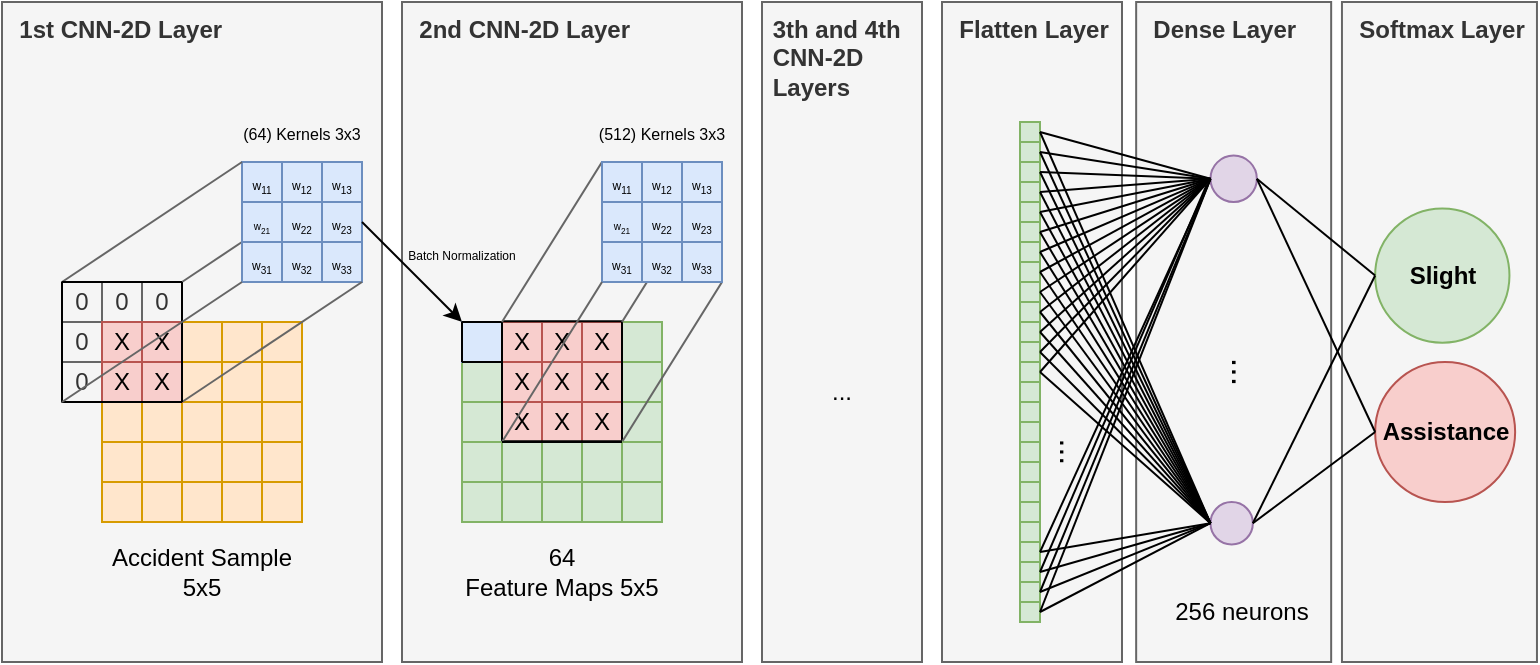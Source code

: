 <mxfile version="21.6.5" type="device">
  <diagram name="Página-1" id="jBcz9zwK7l0HzDHZVu3Y">
    <mxGraphModel dx="458" dy="1450" grid="1" gridSize="10" guides="1" tooltips="1" connect="1" arrows="1" fold="1" page="1" pageScale="1" pageWidth="827" pageHeight="1169" math="0" shadow="0">
      <root>
        <mxCell id="0" />
        <mxCell id="1" parent="0" />
        <mxCell id="fx7FQPBRw_7MpNHda7E8-191" value="&lt;b&gt;&amp;nbsp; 1st CNN-2D Layer&lt;/b&gt;" style="rounded=0;whiteSpace=wrap;html=1;fillColor=#f5f5f5;strokeColor=#666666;fontColor=#333333;horizontal=1;verticalAlign=top;align=left;" parent="1" vertex="1">
          <mxGeometry x="10" y="-70" width="190" height="330" as="geometry" />
        </mxCell>
        <mxCell id="fx7FQPBRw_7MpNHda7E8-94" value="" style="endArrow=none;html=1;rounded=0;entryX=1;entryY=0;entryDx=0;entryDy=0;exitX=1;exitY=0;exitDx=0;exitDy=0;fillColor=#f5f5f5;strokeColor=#666666;" parent="1" source="gmC2cNr3imGh63kaWOty-576" target="fx7FQPBRw_7MpNHda7E8-60" edge="1">
          <mxGeometry width="50" height="50" relative="1" as="geometry">
            <mxPoint x="100" y="50" as="sourcePoint" />
            <mxPoint x="220" y="90" as="targetPoint" />
          </mxGeometry>
        </mxCell>
        <mxCell id="fx7FQPBRw_7MpNHda7E8-73" value="" style="group" parent="1" vertex="1" connectable="0">
          <mxGeometry x="130" y="10" width="60" height="90" as="geometry" />
        </mxCell>
        <mxCell id="fx7FQPBRw_7MpNHda7E8-70" value="" style="group" parent="fx7FQPBRw_7MpNHda7E8-73" vertex="1" connectable="0">
          <mxGeometry width="60" height="60" as="geometry" />
        </mxCell>
        <mxCell id="fx7FQPBRw_7MpNHda7E8-1" value="" style="whiteSpace=wrap;html=1;aspect=fixed;" parent="fx7FQPBRw_7MpNHda7E8-70" vertex="1">
          <mxGeometry width="60" height="60" as="geometry" />
        </mxCell>
        <mxCell id="fx7FQPBRw_7MpNHda7E8-57" value="&lt;font style=&quot;font-size: 6px;&quot;&gt;w&lt;sub&gt;11&lt;/sub&gt;&lt;/font&gt;" style="whiteSpace=wrap;html=1;aspect=fixed;fillColor=#dae8fc;strokeColor=#6c8ebf;" parent="fx7FQPBRw_7MpNHda7E8-70" vertex="1">
          <mxGeometry width="20" height="20" as="geometry" />
        </mxCell>
        <mxCell id="fx7FQPBRw_7MpNHda7E8-59" value="&lt;font style=&quot;font-size: 6px;&quot;&gt;w&lt;sub style=&quot;border-color: var(--border-color);&quot;&gt;12&lt;/sub&gt;&lt;/font&gt;" style="whiteSpace=wrap;html=1;aspect=fixed;fillColor=#dae8fc;strokeColor=#6c8ebf;" parent="fx7FQPBRw_7MpNHda7E8-70" vertex="1">
          <mxGeometry x="20" width="20" height="20" as="geometry" />
        </mxCell>
        <mxCell id="fx7FQPBRw_7MpNHda7E8-60" value="&lt;font style=&quot;font-size: 6px;&quot;&gt;w&lt;sub style=&quot;border-color: var(--border-color);&quot;&gt;13&lt;/sub&gt;&lt;/font&gt;" style="whiteSpace=wrap;html=1;aspect=fixed;fillColor=#dae8fc;strokeColor=#6c8ebf;" parent="fx7FQPBRw_7MpNHda7E8-70" vertex="1">
          <mxGeometry x="40" width="20" height="20" as="geometry" />
        </mxCell>
        <mxCell id="fx7FQPBRw_7MpNHda7E8-62" value="&lt;font style=&quot;font-size: 5px;&quot;&gt;w&lt;sub style=&quot;border-color: var(--border-color);&quot;&gt;21&lt;/sub&gt;&lt;/font&gt;" style="whiteSpace=wrap;html=1;aspect=fixed;fillColor=#dae8fc;strokeColor=#6c8ebf;" parent="fx7FQPBRw_7MpNHda7E8-70" vertex="1">
          <mxGeometry y="20" width="20" height="20" as="geometry" />
        </mxCell>
        <mxCell id="fx7FQPBRw_7MpNHda7E8-63" value="&lt;font style=&quot;font-size: 6px;&quot;&gt;w&lt;sub style=&quot;border-color: var(--border-color);&quot;&gt;22&lt;/sub&gt;&lt;/font&gt;" style="whiteSpace=wrap;html=1;aspect=fixed;fillColor=#dae8fc;strokeColor=#6c8ebf;" parent="fx7FQPBRw_7MpNHda7E8-70" vertex="1">
          <mxGeometry x="20" y="20" width="20" height="20" as="geometry" />
        </mxCell>
        <mxCell id="fx7FQPBRw_7MpNHda7E8-64" value="&lt;font style=&quot;font-size: 6px;&quot;&gt;w&lt;sub style=&quot;border-color: var(--border-color);&quot;&gt;23&lt;/sub&gt;&lt;/font&gt;" style="whiteSpace=wrap;html=1;aspect=fixed;fillColor=#dae8fc;strokeColor=#6c8ebf;" parent="fx7FQPBRw_7MpNHda7E8-70" vertex="1">
          <mxGeometry x="40" y="20" width="20" height="20" as="geometry" />
        </mxCell>
        <mxCell id="fx7FQPBRw_7MpNHda7E8-65" value="&lt;font style=&quot;font-size: 6px;&quot;&gt;w&lt;sub style=&quot;border-color: var(--border-color);&quot;&gt;31&lt;/sub&gt;&lt;/font&gt;" style="whiteSpace=wrap;html=1;aspect=fixed;fillColor=#dae8fc;strokeColor=#6c8ebf;" parent="fx7FQPBRw_7MpNHda7E8-70" vertex="1">
          <mxGeometry y="40" width="20" height="20" as="geometry" />
        </mxCell>
        <mxCell id="fx7FQPBRw_7MpNHda7E8-66" value="&lt;font style=&quot;font-size: 6px;&quot;&gt;w&lt;sub style=&quot;border-color: var(--border-color);&quot;&gt;32&lt;/sub&gt;&lt;/font&gt;" style="whiteSpace=wrap;html=1;aspect=fixed;fillColor=#dae8fc;strokeColor=#6c8ebf;" parent="fx7FQPBRw_7MpNHda7E8-70" vertex="1">
          <mxGeometry x="20" y="40" width="20" height="20" as="geometry" />
        </mxCell>
        <mxCell id="fx7FQPBRw_7MpNHda7E8-67" value="&lt;font style=&quot;font-size: 6px;&quot;&gt;w&lt;sub style=&quot;border-color: var(--border-color);&quot;&gt;33&lt;/sub&gt;&lt;/font&gt;" style="whiteSpace=wrap;html=1;aspect=fixed;fillColor=#dae8fc;strokeColor=#6c8ebf;" parent="fx7FQPBRw_7MpNHda7E8-70" vertex="1">
          <mxGeometry x="40" y="40" width="20" height="20" as="geometry" />
        </mxCell>
        <mxCell id="fx7FQPBRw_7MpNHda7E8-91" value="" style="endArrow=none;html=1;rounded=0;entryX=0;entryY=0;entryDx=0;entryDy=0;exitX=0;exitY=0;exitDx=0;exitDy=0;fillColor=#f5f5f5;strokeColor=#666666;" parent="1" source="fx7FQPBRw_7MpNHda7E8-84" target="fx7FQPBRw_7MpNHda7E8-57" edge="1">
          <mxGeometry width="50" height="50" relative="1" as="geometry">
            <mxPoint x="20" y="50" as="sourcePoint" />
            <mxPoint x="190" y="110" as="targetPoint" />
          </mxGeometry>
        </mxCell>
        <mxCell id="fx7FQPBRw_7MpNHda7E8-95" value="" style="group" parent="1" vertex="1" connectable="0">
          <mxGeometry x="240" y="90" width="140" height="170" as="geometry" />
        </mxCell>
        <mxCell id="fx7FQPBRw_7MpNHda7E8-96" value="" style="group" parent="fx7FQPBRw_7MpNHda7E8-95" vertex="1" connectable="0">
          <mxGeometry width="140" height="170" as="geometry" />
        </mxCell>
        <mxCell id="fx7FQPBRw_7MpNHda7E8-192" value="&lt;b&gt;&amp;nbsp; 2nd CNN-2D Layer&lt;/b&gt;" style="rounded=0;whiteSpace=wrap;html=1;fillColor=#f5f5f5;strokeColor=#666666;fontColor=#333333;horizontal=1;verticalAlign=top;align=left;" parent="fx7FQPBRw_7MpNHda7E8-96" vertex="1">
          <mxGeometry x="-30" y="-160" width="170" height="330" as="geometry" />
        </mxCell>
        <mxCell id="gmC2cNr3imGh63kaWOty-4" value="" style="group" parent="fx7FQPBRw_7MpNHda7E8-96" vertex="1" connectable="0">
          <mxGeometry width="100" height="130" as="geometry" />
        </mxCell>
        <mxCell id="gmC2cNr3imGh63kaWOty-5" value="" style="group" parent="gmC2cNr3imGh63kaWOty-4" vertex="1" connectable="0">
          <mxGeometry width="100" height="100" as="geometry" />
        </mxCell>
        <mxCell id="gmC2cNr3imGh63kaWOty-9" value="" style="endArrow=none;html=1;rounded=0;entryX=0.75;entryY=0;entryDx=0;entryDy=0;" parent="gmC2cNr3imGh63kaWOty-5" edge="1">
          <mxGeometry width="50" height="50" relative="1" as="geometry">
            <mxPoint x="80" y="100" as="sourcePoint" />
            <mxPoint x="80" as="targetPoint" />
          </mxGeometry>
        </mxCell>
        <mxCell id="gmC2cNr3imGh63kaWOty-13" value="" style="endArrow=none;html=1;rounded=0;entryX=0.75;entryY=0;entryDx=0;entryDy=0;" parent="gmC2cNr3imGh63kaWOty-5" edge="1">
          <mxGeometry width="50" height="50" relative="1" as="geometry">
            <mxPoint y="80" as="sourcePoint" />
            <mxPoint x="100" y="80" as="targetPoint" />
          </mxGeometry>
        </mxCell>
        <mxCell id="gmC2cNr3imGh63kaWOty-14" value="" style="whiteSpace=wrap;html=1;aspect=fixed;fillColor=#d5e8d4;strokeColor=#82b366;container=0;" parent="gmC2cNr3imGh63kaWOty-5" vertex="1">
          <mxGeometry x="80" y="80" width="20" height="20" as="geometry" />
        </mxCell>
        <mxCell id="gmC2cNr3imGh63kaWOty-15" value="" style="whiteSpace=wrap;html=1;aspect=fixed;fillColor=#d5e8d4;strokeColor=#82b366;container=0;" parent="gmC2cNr3imGh63kaWOty-5" vertex="1">
          <mxGeometry x="80" y="60" width="20" height="20" as="geometry" />
        </mxCell>
        <mxCell id="gmC2cNr3imGh63kaWOty-16" value="" style="whiteSpace=wrap;html=1;aspect=fixed;fillColor=#d5e8d4;strokeColor=#82b366;container=0;" parent="gmC2cNr3imGh63kaWOty-5" vertex="1">
          <mxGeometry x="80" y="40" width="20" height="20" as="geometry" />
        </mxCell>
        <mxCell id="gmC2cNr3imGh63kaWOty-17" value="" style="whiteSpace=wrap;html=1;aspect=fixed;fillColor=#d5e8d4;strokeColor=#82b366;container=0;" parent="gmC2cNr3imGh63kaWOty-5" vertex="1">
          <mxGeometry x="80" y="20" width="20" height="20" as="geometry" />
        </mxCell>
        <mxCell id="gmC2cNr3imGh63kaWOty-18" value="" style="whiteSpace=wrap;html=1;aspect=fixed;fillColor=#d5e8d4;strokeColor=#82b366;container=0;" parent="gmC2cNr3imGh63kaWOty-5" vertex="1">
          <mxGeometry x="80" width="20" height="20" as="geometry" />
        </mxCell>
        <mxCell id="gmC2cNr3imGh63kaWOty-19" value="" style="whiteSpace=wrap;html=1;aspect=fixed;fillColor=#d5e8d4;strokeColor=#82b366;container=0;" parent="gmC2cNr3imGh63kaWOty-5" vertex="1">
          <mxGeometry x="60" y="80" width="20" height="20" as="geometry" />
        </mxCell>
        <mxCell id="gmC2cNr3imGh63kaWOty-20" value="" style="whiteSpace=wrap;html=1;aspect=fixed;fillColor=#d5e8d4;strokeColor=#82b366;container=0;" parent="gmC2cNr3imGh63kaWOty-5" vertex="1">
          <mxGeometry x="40" y="80" width="20" height="20" as="geometry" />
        </mxCell>
        <mxCell id="gmC2cNr3imGh63kaWOty-21" value="" style="whiteSpace=wrap;html=1;aspect=fixed;fillColor=#d5e8d4;strokeColor=#82b366;container=0;" parent="gmC2cNr3imGh63kaWOty-5" vertex="1">
          <mxGeometry y="80" width="20" height="20" as="geometry" />
        </mxCell>
        <mxCell id="gmC2cNr3imGh63kaWOty-22" value="" style="whiteSpace=wrap;html=1;aspect=fixed;fillColor=#d5e8d4;strokeColor=#82b366;container=0;" parent="gmC2cNr3imGh63kaWOty-5" vertex="1">
          <mxGeometry x="20" y="80" width="20" height="20" as="geometry" />
        </mxCell>
        <mxCell id="gmC2cNr3imGh63kaWOty-23" value="" style="whiteSpace=wrap;html=1;aspect=fixed;fillColor=#d5e8d4;strokeColor=#82b366;container=0;" parent="gmC2cNr3imGh63kaWOty-5" vertex="1">
          <mxGeometry y="60" width="20" height="20" as="geometry" />
        </mxCell>
        <mxCell id="gmC2cNr3imGh63kaWOty-36" value="" style="whiteSpace=wrap;html=1;aspect=fixed;fillColor=#d5e8d4;strokeColor=#82b366;container=0;" parent="gmC2cNr3imGh63kaWOty-5" vertex="1">
          <mxGeometry y="40" width="20" height="20" as="geometry" />
        </mxCell>
        <mxCell id="gmC2cNr3imGh63kaWOty-50" value="" style="whiteSpace=wrap;html=1;aspect=fixed;fillColor=#d5e8d4;strokeColor=#82b366;container=0;" parent="gmC2cNr3imGh63kaWOty-5" vertex="1">
          <mxGeometry y="20" width="20" height="20" as="geometry" />
        </mxCell>
        <mxCell id="gmC2cNr3imGh63kaWOty-51" value="" style="whiteSpace=wrap;html=1;aspect=fixed;fillColor=#dae8fc;strokeColor=#6c8ebf;container=0;" parent="gmC2cNr3imGh63kaWOty-5" vertex="1">
          <mxGeometry width="20" height="20" as="geometry" />
        </mxCell>
        <mxCell id="gmC2cNr3imGh63kaWOty-240" value="" style="endArrow=none;html=1;rounded=0;entryX=0;entryY=0;entryDx=0;entryDy=0;exitX=0;exitY=0;exitDx=0;exitDy=0;" parent="gmC2cNr3imGh63kaWOty-5" source="gmC2cNr3imGh63kaWOty-50" target="gmC2cNr3imGh63kaWOty-51" edge="1">
          <mxGeometry width="50" height="50" relative="1" as="geometry">
            <mxPoint x="-10" y="110" as="sourcePoint" />
            <mxPoint x="40" y="60" as="targetPoint" />
          </mxGeometry>
        </mxCell>
        <mxCell id="gmC2cNr3imGh63kaWOty-241" value="" style="endArrow=none;html=1;rounded=0;entryX=1;entryY=1;entryDx=0;entryDy=0;exitX=0;exitY=0;exitDx=0;exitDy=0;" parent="gmC2cNr3imGh63kaWOty-5" source="gmC2cNr3imGh63kaWOty-50" target="gmC2cNr3imGh63kaWOty-51" edge="1">
          <mxGeometry width="50" height="50" relative="1" as="geometry">
            <mxPoint x="10" y="30" as="sourcePoint" />
            <mxPoint x="10" y="10" as="targetPoint" />
          </mxGeometry>
        </mxCell>
        <mxCell id="gmC2cNr3imGh63kaWOty-242" value="" style="endArrow=none;html=1;rounded=0;entryX=1;entryY=0;entryDx=0;entryDy=0;exitX=1;exitY=1;exitDx=0;exitDy=0;" parent="gmC2cNr3imGh63kaWOty-5" source="gmC2cNr3imGh63kaWOty-51" target="gmC2cNr3imGh63kaWOty-51" edge="1">
          <mxGeometry width="50" height="50" relative="1" as="geometry">
            <mxPoint x="20" y="40" as="sourcePoint" />
            <mxPoint x="20" y="20" as="targetPoint" />
          </mxGeometry>
        </mxCell>
        <mxCell id="gmC2cNr3imGh63kaWOty-244" value="" style="endArrow=none;html=1;rounded=0;entryX=0;entryY=0;entryDx=0;entryDy=0;exitX=1;exitY=0;exitDx=0;exitDy=0;" parent="gmC2cNr3imGh63kaWOty-5" source="gmC2cNr3imGh63kaWOty-51" target="gmC2cNr3imGh63kaWOty-51" edge="1">
          <mxGeometry width="50" height="50" relative="1" as="geometry">
            <mxPoint x="40" y="60" as="sourcePoint" />
            <mxPoint x="40" y="40" as="targetPoint" />
          </mxGeometry>
        </mxCell>
        <mxCell id="gmC2cNr3imGh63kaWOty-261" value="" style="endArrow=none;html=1;rounded=0;entryX=1;entryY=1;entryDx=0;entryDy=0;exitX=0;exitY=0;exitDx=0;exitDy=0;" parent="gmC2cNr3imGh63kaWOty-5" source="gmC2cNr3imGh63kaWOty-15" target="gmC2cNr3imGh63kaWOty-36" edge="1">
          <mxGeometry width="50" height="50" relative="1" as="geometry">
            <mxPoint x="90" y="70" as="sourcePoint" />
            <mxPoint x="90" y="10" as="targetPoint" />
          </mxGeometry>
        </mxCell>
        <mxCell id="gmC2cNr3imGh63kaWOty-40" value="64&lt;br&gt;Feature Maps 5x5" style="text;html=1;strokeColor=none;fillColor=none;align=center;verticalAlign=middle;whiteSpace=wrap;rounded=0;" parent="gmC2cNr3imGh63kaWOty-4" vertex="1">
          <mxGeometry y="110" width="100" height="30" as="geometry" />
        </mxCell>
        <mxCell id="gmC2cNr3imGh63kaWOty-57" value="" style="group" parent="fx7FQPBRw_7MpNHda7E8-96" vertex="1" connectable="0">
          <mxGeometry x="20" width="60" height="60" as="geometry" />
        </mxCell>
        <mxCell id="gmC2cNr3imGh63kaWOty-43" value="X" style="whiteSpace=wrap;html=1;aspect=fixed;fillColor=#f8cecc;strokeColor=#b85450;container=0;" parent="gmC2cNr3imGh63kaWOty-57" vertex="1">
          <mxGeometry y="40" width="20" height="20" as="geometry" />
        </mxCell>
        <mxCell id="gmC2cNr3imGh63kaWOty-45" value="X" style="whiteSpace=wrap;html=1;aspect=fixed;fillColor=#f8cecc;strokeColor=#b85450;container=0;" parent="gmC2cNr3imGh63kaWOty-57" vertex="1">
          <mxGeometry x="20" y="40" width="20" height="20" as="geometry" />
        </mxCell>
        <mxCell id="gmC2cNr3imGh63kaWOty-52" value="X" style="whiteSpace=wrap;html=1;aspect=fixed;fillColor=#f8cecc;strokeColor=#b85450;container=0;" parent="gmC2cNr3imGh63kaWOty-57" vertex="1">
          <mxGeometry x="40" y="40" width="20" height="20" as="geometry" />
        </mxCell>
        <mxCell id="gmC2cNr3imGh63kaWOty-44" value="X" style="whiteSpace=wrap;html=1;aspect=fixed;fillColor=#f8cecc;strokeColor=#b85450;container=0;" parent="gmC2cNr3imGh63kaWOty-57" vertex="1">
          <mxGeometry y="20" width="20" height="20" as="geometry" />
        </mxCell>
        <mxCell id="gmC2cNr3imGh63kaWOty-46" value="X" style="whiteSpace=wrap;html=1;aspect=fixed;fillColor=#f8cecc;strokeColor=#b85450;container=0;" parent="gmC2cNr3imGh63kaWOty-57" vertex="1">
          <mxGeometry x="20" y="20" width="20" height="20" as="geometry" />
        </mxCell>
        <mxCell id="gmC2cNr3imGh63kaWOty-53" value="X" style="whiteSpace=wrap;html=1;aspect=fixed;fillColor=#f8cecc;strokeColor=#b85450;container=0;" parent="gmC2cNr3imGh63kaWOty-57" vertex="1">
          <mxGeometry x="40" y="20" width="20" height="20" as="geometry" />
        </mxCell>
        <mxCell id="gmC2cNr3imGh63kaWOty-54" value="X" style="whiteSpace=wrap;html=1;aspect=fixed;fillColor=#f8cecc;strokeColor=#b85450;container=0;" parent="gmC2cNr3imGh63kaWOty-57" vertex="1">
          <mxGeometry width="20" height="20" as="geometry" />
        </mxCell>
        <mxCell id="gmC2cNr3imGh63kaWOty-55" value="X" style="whiteSpace=wrap;html=1;aspect=fixed;fillColor=#f8cecc;strokeColor=#b85450;container=0;" parent="gmC2cNr3imGh63kaWOty-57" vertex="1">
          <mxGeometry x="20" width="20" height="20" as="geometry" />
        </mxCell>
        <mxCell id="gmC2cNr3imGh63kaWOty-56" value="X" style="whiteSpace=wrap;html=1;aspect=fixed;fillColor=#f8cecc;strokeColor=#b85450;container=0;" parent="gmC2cNr3imGh63kaWOty-57" vertex="1">
          <mxGeometry x="40" width="20" height="20" as="geometry" />
        </mxCell>
        <mxCell id="gmC2cNr3imGh63kaWOty-102" value="" style="endArrow=none;html=1;rounded=0;exitX=0;exitY=1;exitDx=0;exitDy=0;entryX=0;entryY=0;entryDx=0;entryDy=0;" parent="gmC2cNr3imGh63kaWOty-57" edge="1">
          <mxGeometry width="50" height="50" relative="1" as="geometry">
            <mxPoint y="59.67" as="sourcePoint" />
            <mxPoint x="60" y="59.67" as="targetPoint" />
          </mxGeometry>
        </mxCell>
        <mxCell id="gmC2cNr3imGh63kaWOty-103" value="" style="endArrow=none;html=1;rounded=0;exitX=0;exitY=0;exitDx=0;exitDy=0;entryX=0;entryY=1;entryDx=0;entryDy=0;" parent="gmC2cNr3imGh63kaWOty-57" edge="1">
          <mxGeometry width="50" height="50" relative="1" as="geometry">
            <mxPoint y="-0.33" as="sourcePoint" />
            <mxPoint y="59.67" as="targetPoint" />
          </mxGeometry>
        </mxCell>
        <mxCell id="gmC2cNr3imGh63kaWOty-104" value="" style="endArrow=none;html=1;rounded=0;exitX=0;exitY=1;exitDx=0;exitDy=0;entryX=0;entryY=0;entryDx=0;entryDy=0;" parent="gmC2cNr3imGh63kaWOty-57" edge="1">
          <mxGeometry width="50" height="50" relative="1" as="geometry">
            <mxPoint y="-0.33" as="sourcePoint" />
            <mxPoint x="60" y="-0.33" as="targetPoint" />
          </mxGeometry>
        </mxCell>
        <mxCell id="gmC2cNr3imGh63kaWOty-105" value="" style="endArrow=none;html=1;rounded=0;entryX=1;entryY=0;entryDx=0;entryDy=0;exitX=1;exitY=1;exitDx=0;exitDy=0;" parent="gmC2cNr3imGh63kaWOty-57" source="gmC2cNr3imGh63kaWOty-52" target="gmC2cNr3imGh63kaWOty-56" edge="1">
          <mxGeometry width="50" height="50" relative="1" as="geometry">
            <mxPoint x="-84" y="60" as="sourcePoint" />
            <mxPoint x="-34" y="10" as="targetPoint" />
          </mxGeometry>
        </mxCell>
        <mxCell id="gmC2cNr3imGh63kaWOty-109" value="" style="endArrow=none;html=1;rounded=0;entryX=1;entryY=0;entryDx=0;entryDy=0;exitX=1;exitY=0;exitDx=0;exitDy=0;fillColor=#f5f5f5;strokeColor=#666666;" parent="fx7FQPBRw_7MpNHda7E8-96" source="gmC2cNr3imGh63kaWOty-56" target="fx7FQPBRw_7MpNHda7E8-199" edge="1">
          <mxGeometry width="50" height="50" relative="1" as="geometry">
            <mxPoint x="30" y="90" as="sourcePoint" />
            <mxPoint x="80" y="-10" as="targetPoint" />
          </mxGeometry>
        </mxCell>
        <mxCell id="gmC2cNr3imGh63kaWOty-106" value="" style="endArrow=none;html=1;rounded=0;entryX=1;entryY=1;entryDx=0;entryDy=0;exitX=1;exitY=1;exitDx=0;exitDy=0;fillColor=#f5f5f5;strokeColor=#666666;" parent="fx7FQPBRw_7MpNHda7E8-96" source="gmC2cNr3imGh63kaWOty-52" target="fx7FQPBRw_7MpNHda7E8-205" edge="1">
          <mxGeometry width="50" height="50" relative="1" as="geometry">
            <mxPoint x="-174" y="50" as="sourcePoint" />
            <mxPoint x="-74" y="-10" as="targetPoint" />
          </mxGeometry>
        </mxCell>
        <mxCell id="gmC2cNr3imGh63kaWOty-107" value="" style="endArrow=none;html=1;rounded=0;entryX=0;entryY=0;entryDx=0;entryDy=0;exitX=0;exitY=0;exitDx=0;exitDy=0;fillColor=#f5f5f5;strokeColor=#666666;" parent="fx7FQPBRw_7MpNHda7E8-96" source="gmC2cNr3imGh63kaWOty-54" target="fx7FQPBRw_7MpNHda7E8-197" edge="1">
          <mxGeometry width="50" height="50" relative="1" as="geometry">
            <mxPoint x="90" y="90" as="sourcePoint" />
            <mxPoint x="140" y="-10" as="targetPoint" />
          </mxGeometry>
        </mxCell>
        <mxCell id="fx7FQPBRw_7MpNHda7E8-195" value="" style="group" parent="fx7FQPBRw_7MpNHda7E8-96" vertex="1" connectable="0">
          <mxGeometry x="70" y="-80" width="60" height="60" as="geometry" />
        </mxCell>
        <mxCell id="fx7FQPBRw_7MpNHda7E8-196" value="" style="whiteSpace=wrap;html=1;aspect=fixed;" parent="fx7FQPBRw_7MpNHda7E8-195" vertex="1">
          <mxGeometry width="60" height="60" as="geometry" />
        </mxCell>
        <mxCell id="gmC2cNr3imGh63kaWOty-111" value="" style="group" parent="fx7FQPBRw_7MpNHda7E8-195" vertex="1" connectable="0">
          <mxGeometry width="60" height="60" as="geometry" />
        </mxCell>
        <mxCell id="fx7FQPBRw_7MpNHda7E8-197" value="&lt;font style=&quot;font-size: 6px;&quot;&gt;w&lt;sub&gt;11&lt;/sub&gt;&lt;/font&gt;" style="whiteSpace=wrap;html=1;aspect=fixed;fillColor=#dae8fc;strokeColor=#6c8ebf;" parent="gmC2cNr3imGh63kaWOty-111" vertex="1">
          <mxGeometry width="20" height="20" as="geometry" />
        </mxCell>
        <mxCell id="fx7FQPBRw_7MpNHda7E8-198" value="&lt;font style=&quot;font-size: 6px;&quot;&gt;w&lt;sub style=&quot;border-color: var(--border-color);&quot;&gt;12&lt;/sub&gt;&lt;/font&gt;" style="whiteSpace=wrap;html=1;aspect=fixed;fillColor=#dae8fc;strokeColor=#6c8ebf;" parent="gmC2cNr3imGh63kaWOty-111" vertex="1">
          <mxGeometry x="20" width="20" height="20" as="geometry" />
        </mxCell>
        <mxCell id="fx7FQPBRw_7MpNHda7E8-199" value="&lt;font style=&quot;font-size: 6px;&quot;&gt;w&lt;sub style=&quot;border-color: var(--border-color);&quot;&gt;13&lt;/sub&gt;&lt;/font&gt;" style="whiteSpace=wrap;html=1;aspect=fixed;fillColor=#dae8fc;strokeColor=#6c8ebf;" parent="gmC2cNr3imGh63kaWOty-111" vertex="1">
          <mxGeometry x="40" width="20" height="20" as="geometry" />
        </mxCell>
        <mxCell id="fx7FQPBRw_7MpNHda7E8-200" value="&lt;font style=&quot;font-size: 5px;&quot;&gt;w&lt;sub style=&quot;border-color: var(--border-color);&quot;&gt;21&lt;/sub&gt;&lt;/font&gt;" style="whiteSpace=wrap;html=1;aspect=fixed;fillColor=#dae8fc;strokeColor=#6c8ebf;" parent="gmC2cNr3imGh63kaWOty-111" vertex="1">
          <mxGeometry y="20" width="20" height="20" as="geometry" />
        </mxCell>
        <mxCell id="fx7FQPBRw_7MpNHda7E8-201" value="&lt;font style=&quot;font-size: 6px;&quot;&gt;w&lt;sub style=&quot;border-color: var(--border-color);&quot;&gt;22&lt;/sub&gt;&lt;/font&gt;" style="whiteSpace=wrap;html=1;aspect=fixed;fillColor=#dae8fc;strokeColor=#6c8ebf;" parent="gmC2cNr3imGh63kaWOty-111" vertex="1">
          <mxGeometry x="20" y="20" width="20" height="20" as="geometry" />
        </mxCell>
        <mxCell id="fx7FQPBRw_7MpNHda7E8-202" value="&lt;font style=&quot;font-size: 6px;&quot;&gt;w&lt;sub style=&quot;border-color: var(--border-color);&quot;&gt;23&lt;/sub&gt;&lt;/font&gt;" style="whiteSpace=wrap;html=1;aspect=fixed;fillColor=#dae8fc;strokeColor=#6c8ebf;" parent="gmC2cNr3imGh63kaWOty-111" vertex="1">
          <mxGeometry x="40" y="20" width="20" height="20" as="geometry" />
        </mxCell>
        <mxCell id="fx7FQPBRw_7MpNHda7E8-203" value="&lt;font style=&quot;font-size: 6px;&quot;&gt;w&lt;sub style=&quot;border-color: var(--border-color);&quot;&gt;31&lt;/sub&gt;&lt;/font&gt;" style="whiteSpace=wrap;html=1;aspect=fixed;fillColor=#dae8fc;strokeColor=#6c8ebf;" parent="gmC2cNr3imGh63kaWOty-111" vertex="1">
          <mxGeometry y="40" width="20" height="20" as="geometry" />
        </mxCell>
        <mxCell id="fx7FQPBRw_7MpNHda7E8-204" value="&lt;font style=&quot;font-size: 6px;&quot;&gt;w&lt;sub style=&quot;border-color: var(--border-color);&quot;&gt;32&lt;/sub&gt;&lt;/font&gt;" style="whiteSpace=wrap;html=1;aspect=fixed;fillColor=#dae8fc;strokeColor=#6c8ebf;" parent="gmC2cNr3imGh63kaWOty-111" vertex="1">
          <mxGeometry x="20" y="40" width="20" height="20" as="geometry" />
        </mxCell>
        <mxCell id="fx7FQPBRw_7MpNHda7E8-205" value="&lt;font style=&quot;font-size: 6px;&quot;&gt;w&lt;sub style=&quot;border-color: var(--border-color);&quot;&gt;33&lt;/sub&gt;&lt;/font&gt;" style="whiteSpace=wrap;html=1;aspect=fixed;fillColor=#dae8fc;strokeColor=#6c8ebf;" parent="gmC2cNr3imGh63kaWOty-111" vertex="1">
          <mxGeometry x="40" y="40" width="20" height="20" as="geometry" />
        </mxCell>
        <mxCell id="gmC2cNr3imGh63kaWOty-258" value="" style="whiteSpace=wrap;html=1;aspect=fixed;fillColor=#d5e8d4;strokeColor=#82b366;container=0;" parent="fx7FQPBRw_7MpNHda7E8-96" vertex="1">
          <mxGeometry x="60" y="60" width="20" height="20" as="geometry" />
        </mxCell>
        <mxCell id="gmC2cNr3imGh63kaWOty-259" value="" style="whiteSpace=wrap;html=1;aspect=fixed;fillColor=#d5e8d4;strokeColor=#82b366;container=0;" parent="fx7FQPBRw_7MpNHda7E8-96" vertex="1">
          <mxGeometry x="40" y="60" width="20" height="20" as="geometry" />
        </mxCell>
        <mxCell id="gmC2cNr3imGh63kaWOty-260" value="" style="whiteSpace=wrap;html=1;aspect=fixed;fillColor=#d5e8d4;strokeColor=#82b366;container=0;" parent="fx7FQPBRw_7MpNHda7E8-96" vertex="1">
          <mxGeometry x="20" y="60" width="20" height="20" as="geometry" />
        </mxCell>
        <mxCell id="gmC2cNr3imGh63kaWOty-108" value="" style="endArrow=none;html=1;rounded=0;entryX=0;entryY=1;entryDx=0;entryDy=0;exitX=1;exitY=0;exitDx=0;exitDy=0;fillColor=#f5f5f5;strokeColor=#666666;" parent="fx7FQPBRw_7MpNHda7E8-96" source="gmC2cNr3imGh63kaWOty-23" target="fx7FQPBRw_7MpNHda7E8-203" edge="1">
          <mxGeometry width="50" height="50" relative="1" as="geometry">
            <mxPoint x="30" y="30" as="sourcePoint" />
            <mxPoint x="80" y="-70" as="targetPoint" />
          </mxGeometry>
        </mxCell>
        <mxCell id="gmC2cNr3imGh63kaWOty-262" value="" style="endArrow=none;html=1;rounded=0;entryX=0;entryY=1;entryDx=0;entryDy=0;exitX=0;exitY=0;exitDx=0;exitDy=0;" parent="fx7FQPBRw_7MpNHda7E8-96" source="gmC2cNr3imGh63kaWOty-15" target="gmC2cNr3imGh63kaWOty-43" edge="1">
          <mxGeometry width="50" height="50" relative="1" as="geometry">
            <mxPoint x="90" y="70" as="sourcePoint" />
            <mxPoint x="90" y="10" as="targetPoint" />
          </mxGeometry>
        </mxCell>
        <mxCell id="gmC2cNr3imGh63kaWOty-564" value="&lt;font style=&quot;font-size: 6px;&quot;&gt;Batch Normalization&lt;/font&gt;" style="text;html=1;strokeColor=none;fillColor=none;align=center;verticalAlign=middle;whiteSpace=wrap;rounded=0;rotation=0;" parent="fx7FQPBRw_7MpNHda7E8-96" vertex="1">
          <mxGeometry x="-30" y="-50" width="60" height="30" as="geometry" />
        </mxCell>
        <mxCell id="gmC2cNr3imGh63kaWOty-237" value="&lt;font style=&quot;font-size: 8px;&quot;&gt;(512) Kernels 3x3&lt;/font&gt;" style="text;html=1;strokeColor=none;fillColor=none;align=center;verticalAlign=middle;whiteSpace=wrap;rounded=0;" parent="fx7FQPBRw_7MpNHda7E8-96" vertex="1">
          <mxGeometry x="65" y="-110" width="70" height="30" as="geometry" />
        </mxCell>
        <mxCell id="fx7FQPBRw_7MpNHda7E8-189" value="" style="endArrow=classic;html=1;rounded=0;entryX=0;entryY=0;entryDx=0;entryDy=0;exitX=1;exitY=0.5;exitDx=0;exitDy=0;" parent="1" source="fx7FQPBRw_7MpNHda7E8-64" target="gmC2cNr3imGh63kaWOty-51" edge="1">
          <mxGeometry x="0.508" y="23" width="50" height="50" relative="1" as="geometry">
            <mxPoint x="230" y="140" as="sourcePoint" />
            <mxPoint x="250" y="90" as="targetPoint" />
            <mxPoint as="offset" />
          </mxGeometry>
        </mxCell>
        <mxCell id="gmC2cNr3imGh63kaWOty-238" value="&lt;font style=&quot;font-size: 8px;&quot;&gt;(64) Kernels 3x3&lt;/font&gt;" style="text;html=1;strokeColor=none;fillColor=none;align=center;verticalAlign=middle;whiteSpace=wrap;rounded=0;" parent="1" vertex="1">
          <mxGeometry x="125" y="-20" width="70" height="30" as="geometry" />
        </mxCell>
        <mxCell id="gmC2cNr3imGh63kaWOty-182" value="" style="group" parent="1" vertex="1" connectable="0">
          <mxGeometry x="437.5" y="90" width="152.5" height="170" as="geometry" />
        </mxCell>
        <mxCell id="gmC2cNr3imGh63kaWOty-344" value="" style="group" parent="1" vertex="1" connectable="0">
          <mxGeometry x="620" y="90" width="152.5" height="170" as="geometry" />
        </mxCell>
        <mxCell id="gmC2cNr3imGh63kaWOty-345" value="" style="group" parent="gmC2cNr3imGh63kaWOty-344" vertex="1" connectable="0">
          <mxGeometry width="152.5" height="170" as="geometry" />
        </mxCell>
        <mxCell id="gmC2cNr3imGh63kaWOty-346" value="" style="group" parent="gmC2cNr3imGh63kaWOty-345" vertex="1" connectable="0">
          <mxGeometry width="152.5" height="170" as="geometry" />
        </mxCell>
        <mxCell id="gmC2cNr3imGh63kaWOty-347" value="" style="group" parent="gmC2cNr3imGh63kaWOty-346" vertex="1" connectable="0">
          <mxGeometry width="152.5" height="170" as="geometry" />
        </mxCell>
        <mxCell id="gmC2cNr3imGh63kaWOty-469" value="" style="group" parent="1" vertex="1" connectable="0">
          <mxGeometry x="577.08" y="-70" width="102.9" height="330" as="geometry" />
        </mxCell>
        <mxCell id="gmC2cNr3imGh63kaWOty-399" value="&lt;b&gt;&amp;nbsp; Dense Layer&lt;/b&gt;" style="rounded=0;whiteSpace=wrap;html=1;fillColor=#f5f5f5;strokeColor=#666666;fontColor=#333333;horizontal=1;verticalAlign=top;align=left;" parent="gmC2cNr3imGh63kaWOty-469" vertex="1">
          <mxGeometry width="97.5" height="330" as="geometry" />
        </mxCell>
        <mxCell id="gmC2cNr3imGh63kaWOty-400" value="" style="ellipse;whiteSpace=wrap;html=1;aspect=fixed;fillColor=#e1d5e7;strokeColor=#9673a6;" parent="gmC2cNr3imGh63kaWOty-469" vertex="1">
          <mxGeometry x="37.16" y="76.81" width="23.19" height="23.19" as="geometry" />
        </mxCell>
        <mxCell id="gmC2cNr3imGh63kaWOty-401" value="" style="ellipse;whiteSpace=wrap;html=1;aspect=fixed;fillColor=#e1d5e7;strokeColor=#9673a6;" parent="gmC2cNr3imGh63kaWOty-469" vertex="1">
          <mxGeometry x="37.16" y="250" width="21.19" height="21.19" as="geometry" />
        </mxCell>
        <mxCell id="gmC2cNr3imGh63kaWOty-402" value="&lt;font style=&quot;&quot;&gt;&lt;font style=&quot;font-size: 17px;&quot;&gt;...&lt;/font&gt;&lt;br&gt;&lt;/font&gt;" style="text;html=1;strokeColor=none;fillColor=none;align=center;verticalAlign=middle;whiteSpace=wrap;rounded=0;rotation=90;" parent="gmC2cNr3imGh63kaWOty-469" vertex="1">
          <mxGeometry x="23.856" y="170" width="58.085" height="30" as="geometry" />
        </mxCell>
        <mxCell id="gmC2cNr3imGh63kaWOty-491" value="256 neurons" style="text;html=1;strokeColor=none;fillColor=none;align=center;verticalAlign=middle;whiteSpace=wrap;rounded=0;" parent="gmC2cNr3imGh63kaWOty-469" vertex="1">
          <mxGeometry x="2.9" y="290" width="100" height="30" as="geometry" />
        </mxCell>
        <mxCell id="gmC2cNr3imGh63kaWOty-480" value="" style="group" parent="1" vertex="1" connectable="0">
          <mxGeometry x="480" y="-70" width="97.081" height="330" as="geometry" />
        </mxCell>
        <mxCell id="gmC2cNr3imGh63kaWOty-343" value="&lt;b&gt;&amp;nbsp; Flatten Layer&lt;/b&gt;" style="rounded=0;whiteSpace=wrap;html=1;fillColor=#f5f5f5;strokeColor=#666666;fontColor=#333333;horizontal=1;verticalAlign=top;align=left;" parent="gmC2cNr3imGh63kaWOty-480" vertex="1">
          <mxGeometry width="90" height="330" as="geometry" />
        </mxCell>
        <mxCell id="gmC2cNr3imGh63kaWOty-466" value="" style="group" parent="gmC2cNr3imGh63kaWOty-480" vertex="1" connectable="0">
          <mxGeometry x="39" y="60" width="10" height="250" as="geometry" />
        </mxCell>
        <mxCell id="gmC2cNr3imGh63kaWOty-433" value="" style="group" parent="gmC2cNr3imGh63kaWOty-466" vertex="1" connectable="0">
          <mxGeometry width="10" height="100" as="geometry" />
        </mxCell>
        <mxCell id="gmC2cNr3imGh63kaWOty-404" value="" style="whiteSpace=wrap;html=1;aspect=fixed;fillColor=#d5e8d4;strokeColor=#82b366;container=0;" parent="gmC2cNr3imGh63kaWOty-433" vertex="1">
          <mxGeometry width="10" height="10" as="geometry" />
        </mxCell>
        <mxCell id="gmC2cNr3imGh63kaWOty-405" value="" style="whiteSpace=wrap;html=1;aspect=fixed;fillColor=#d5e8d4;strokeColor=#82b366;container=0;" parent="gmC2cNr3imGh63kaWOty-433" vertex="1">
          <mxGeometry y="10" width="10" height="10" as="geometry" />
        </mxCell>
        <mxCell id="gmC2cNr3imGh63kaWOty-406" value="" style="whiteSpace=wrap;html=1;aspect=fixed;fillColor=#d5e8d4;strokeColor=#82b366;container=0;" parent="gmC2cNr3imGh63kaWOty-433" vertex="1">
          <mxGeometry y="20" width="10" height="10" as="geometry" />
        </mxCell>
        <mxCell id="gmC2cNr3imGh63kaWOty-408" value="" style="whiteSpace=wrap;html=1;aspect=fixed;fillColor=#d5e8d4;strokeColor=#82b366;container=0;" parent="gmC2cNr3imGh63kaWOty-433" vertex="1">
          <mxGeometry y="30" width="10" height="10" as="geometry" />
        </mxCell>
        <mxCell id="gmC2cNr3imGh63kaWOty-409" value="" style="whiteSpace=wrap;html=1;aspect=fixed;fillColor=#d5e8d4;strokeColor=#82b366;container=0;" parent="gmC2cNr3imGh63kaWOty-433" vertex="1">
          <mxGeometry y="40" width="10" height="10" as="geometry" />
        </mxCell>
        <mxCell id="gmC2cNr3imGh63kaWOty-410" value="" style="whiteSpace=wrap;html=1;aspect=fixed;fillColor=#d5e8d4;strokeColor=#82b366;container=0;" parent="gmC2cNr3imGh63kaWOty-433" vertex="1">
          <mxGeometry y="50" width="10" height="10" as="geometry" />
        </mxCell>
        <mxCell id="gmC2cNr3imGh63kaWOty-411" value="" style="whiteSpace=wrap;html=1;aspect=fixed;fillColor=#d5e8d4;strokeColor=#82b366;container=0;" parent="gmC2cNr3imGh63kaWOty-433" vertex="1">
          <mxGeometry y="60" width="10" height="10" as="geometry" />
        </mxCell>
        <mxCell id="gmC2cNr3imGh63kaWOty-412" value="" style="whiteSpace=wrap;html=1;aspect=fixed;fillColor=#d5e8d4;strokeColor=#82b366;container=0;" parent="gmC2cNr3imGh63kaWOty-433" vertex="1">
          <mxGeometry y="70" width="10" height="10" as="geometry" />
        </mxCell>
        <mxCell id="gmC2cNr3imGh63kaWOty-413" value="" style="whiteSpace=wrap;html=1;aspect=fixed;fillColor=#d5e8d4;strokeColor=#82b366;container=0;" parent="gmC2cNr3imGh63kaWOty-433" vertex="1">
          <mxGeometry y="80" width="10" height="10" as="geometry" />
        </mxCell>
        <mxCell id="gmC2cNr3imGh63kaWOty-414" value="" style="whiteSpace=wrap;html=1;aspect=fixed;fillColor=#d5e8d4;strokeColor=#82b366;container=0;" parent="gmC2cNr3imGh63kaWOty-433" vertex="1">
          <mxGeometry y="90" width="10" height="10" as="geometry" />
        </mxCell>
        <mxCell id="gmC2cNr3imGh63kaWOty-445" value="" style="group" parent="gmC2cNr3imGh63kaWOty-466" vertex="1" connectable="0">
          <mxGeometry y="100" width="10" height="100" as="geometry" />
        </mxCell>
        <mxCell id="gmC2cNr3imGh63kaWOty-446" value="" style="whiteSpace=wrap;html=1;aspect=fixed;fillColor=#d5e8d4;strokeColor=#82b366;container=0;" parent="gmC2cNr3imGh63kaWOty-445" vertex="1">
          <mxGeometry width="10" height="10" as="geometry" />
        </mxCell>
        <mxCell id="gmC2cNr3imGh63kaWOty-447" value="" style="whiteSpace=wrap;html=1;aspect=fixed;fillColor=#d5e8d4;strokeColor=#82b366;container=0;" parent="gmC2cNr3imGh63kaWOty-445" vertex="1">
          <mxGeometry y="10" width="10" height="10" as="geometry" />
        </mxCell>
        <mxCell id="gmC2cNr3imGh63kaWOty-448" value="" style="whiteSpace=wrap;html=1;aspect=fixed;fillColor=#d5e8d4;strokeColor=#82b366;container=0;" parent="gmC2cNr3imGh63kaWOty-445" vertex="1">
          <mxGeometry y="20" width="10" height="10" as="geometry" />
        </mxCell>
        <mxCell id="gmC2cNr3imGh63kaWOty-449" value="" style="whiteSpace=wrap;html=1;aspect=fixed;fillColor=#d5e8d4;strokeColor=#82b366;container=0;" parent="gmC2cNr3imGh63kaWOty-445" vertex="1">
          <mxGeometry y="30" width="10" height="10" as="geometry" />
        </mxCell>
        <mxCell id="gmC2cNr3imGh63kaWOty-450" value="" style="whiteSpace=wrap;html=1;aspect=fixed;fillColor=#d5e8d4;strokeColor=#82b366;container=0;" parent="gmC2cNr3imGh63kaWOty-445" vertex="1">
          <mxGeometry y="40" width="10" height="10" as="geometry" />
        </mxCell>
        <mxCell id="gmC2cNr3imGh63kaWOty-451" value="" style="whiteSpace=wrap;html=1;aspect=fixed;fillColor=#d5e8d4;strokeColor=#82b366;container=0;" parent="gmC2cNr3imGh63kaWOty-445" vertex="1">
          <mxGeometry y="50" width="10" height="10" as="geometry" />
        </mxCell>
        <mxCell id="gmC2cNr3imGh63kaWOty-452" value="" style="whiteSpace=wrap;html=1;aspect=fixed;fillColor=#d5e8d4;strokeColor=#82b366;container=0;" parent="gmC2cNr3imGh63kaWOty-445" vertex="1">
          <mxGeometry y="60" width="10" height="10" as="geometry" />
        </mxCell>
        <mxCell id="gmC2cNr3imGh63kaWOty-453" value="" style="whiteSpace=wrap;html=1;aspect=fixed;fillColor=#d5e8d4;strokeColor=#82b366;container=0;" parent="gmC2cNr3imGh63kaWOty-445" vertex="1">
          <mxGeometry y="70" width="10" height="10" as="geometry" />
        </mxCell>
        <mxCell id="gmC2cNr3imGh63kaWOty-454" value="" style="whiteSpace=wrap;html=1;aspect=fixed;fillColor=#d5e8d4;strokeColor=#82b366;container=0;" parent="gmC2cNr3imGh63kaWOty-445" vertex="1">
          <mxGeometry y="80" width="10" height="10" as="geometry" />
        </mxCell>
        <mxCell id="gmC2cNr3imGh63kaWOty-455" value="" style="whiteSpace=wrap;html=1;aspect=fixed;fillColor=#d5e8d4;strokeColor=#82b366;container=0;" parent="gmC2cNr3imGh63kaWOty-445" vertex="1">
          <mxGeometry y="90" width="10" height="10" as="geometry" />
        </mxCell>
        <mxCell id="gmC2cNr3imGh63kaWOty-461" value="" style="whiteSpace=wrap;html=1;aspect=fixed;fillColor=#d5e8d4;strokeColor=#82b366;container=0;" parent="gmC2cNr3imGh63kaWOty-466" vertex="1">
          <mxGeometry y="200" width="10" height="10" as="geometry" />
        </mxCell>
        <mxCell id="gmC2cNr3imGh63kaWOty-462" value="" style="whiteSpace=wrap;html=1;aspect=fixed;fillColor=#d5e8d4;strokeColor=#82b366;container=0;" parent="gmC2cNr3imGh63kaWOty-466" vertex="1">
          <mxGeometry y="210" width="10" height="10" as="geometry" />
        </mxCell>
        <mxCell id="gmC2cNr3imGh63kaWOty-463" value="" style="whiteSpace=wrap;html=1;aspect=fixed;fillColor=#d5e8d4;strokeColor=#82b366;container=0;" parent="gmC2cNr3imGh63kaWOty-466" vertex="1">
          <mxGeometry y="220" width="10" height="10" as="geometry" />
        </mxCell>
        <mxCell id="gmC2cNr3imGh63kaWOty-464" value="" style="whiteSpace=wrap;html=1;aspect=fixed;fillColor=#d5e8d4;strokeColor=#82b366;container=0;" parent="gmC2cNr3imGh63kaWOty-466" vertex="1">
          <mxGeometry y="230" width="10" height="10" as="geometry" />
        </mxCell>
        <mxCell id="gmC2cNr3imGh63kaWOty-465" value="" style="whiteSpace=wrap;html=1;aspect=fixed;fillColor=#d5e8d4;strokeColor=#82b366;container=0;" parent="gmC2cNr3imGh63kaWOty-466" vertex="1">
          <mxGeometry y="240" width="10" height="10" as="geometry" />
        </mxCell>
        <mxCell id="gmC2cNr3imGh63kaWOty-551" value="&lt;font style=&quot;&quot;&gt;&lt;font style=&quot;font-size: 16px;&quot;&gt;...&lt;/font&gt;&lt;br&gt;&lt;/font&gt;" style="text;html=1;strokeColor=none;fillColor=none;align=center;verticalAlign=middle;whiteSpace=wrap;rounded=0;rotation=90;" parent="gmC2cNr3imGh63kaWOty-480" vertex="1">
          <mxGeometry x="35.996" y="210" width="58.085" height="30" as="geometry" />
        </mxCell>
        <mxCell id="gmC2cNr3imGh63kaWOty-486" value="" style="group" parent="1" vertex="1" connectable="0">
          <mxGeometry x="679.98" y="-70" width="97.5" height="330" as="geometry" />
        </mxCell>
        <mxCell id="gmC2cNr3imGh63kaWOty-487" value="&lt;b&gt;&amp;nbsp; Softmax Layer&lt;/b&gt;" style="rounded=0;whiteSpace=wrap;html=1;fillColor=#f5f5f5;strokeColor=#666666;fontColor=#333333;horizontal=1;verticalAlign=top;align=left;" parent="gmC2cNr3imGh63kaWOty-486" vertex="1">
          <mxGeometry width="97.5" height="330" as="geometry" />
        </mxCell>
        <mxCell id="gmC2cNr3imGh63kaWOty-488" value="&lt;b&gt;Slight&lt;/b&gt;" style="ellipse;whiteSpace=wrap;html=1;aspect=fixed;fillColor=#d5e8d4;strokeColor=#82b366;" parent="gmC2cNr3imGh63kaWOty-486" vertex="1">
          <mxGeometry x="16.59" y="103.19" width="67.16" height="67.16" as="geometry" />
        </mxCell>
        <mxCell id="gmC2cNr3imGh63kaWOty-550" value="&lt;b&gt;Assistance&lt;/b&gt;" style="ellipse;whiteSpace=wrap;html=1;aspect=fixed;fillColor=#f8cecc;strokeColor=#b85450;" parent="gmC2cNr3imGh63kaWOty-486" vertex="1">
          <mxGeometry x="16.59" y="180" width="70" height="70" as="geometry" />
        </mxCell>
        <mxCell id="gmC2cNr3imGh63kaWOty-493" value="" style="endArrow=none;html=1;rounded=0;entryX=1;entryY=0.5;entryDx=0;entryDy=0;exitX=0;exitY=0.5;exitDx=0;exitDy=0;" parent="1" source="gmC2cNr3imGh63kaWOty-400" target="gmC2cNr3imGh63kaWOty-404" edge="1">
          <mxGeometry width="50" height="50" relative="1" as="geometry">
            <mxPoint x="510" y="100" as="sourcePoint" />
            <mxPoint x="560" y="50" as="targetPoint" />
          </mxGeometry>
        </mxCell>
        <mxCell id="gmC2cNr3imGh63kaWOty-494" value="" style="endArrow=none;html=1;rounded=0;entryX=1;entryY=0.5;entryDx=0;entryDy=0;exitX=0;exitY=0.5;exitDx=0;exitDy=0;" parent="1" source="gmC2cNr3imGh63kaWOty-400" target="gmC2cNr3imGh63kaWOty-405" edge="1">
          <mxGeometry width="50" height="50" relative="1" as="geometry">
            <mxPoint x="646" y="32" as="sourcePoint" />
            <mxPoint x="540" y="5" as="targetPoint" />
          </mxGeometry>
        </mxCell>
        <mxCell id="gmC2cNr3imGh63kaWOty-495" value="" style="endArrow=none;html=1;rounded=0;entryX=1;entryY=0.5;entryDx=0;entryDy=0;exitX=0;exitY=0.5;exitDx=0;exitDy=0;" parent="1" source="gmC2cNr3imGh63kaWOty-400" target="gmC2cNr3imGh63kaWOty-406" edge="1">
          <mxGeometry width="50" height="50" relative="1" as="geometry">
            <mxPoint x="646" y="32" as="sourcePoint" />
            <mxPoint x="540" y="15" as="targetPoint" />
          </mxGeometry>
        </mxCell>
        <mxCell id="gmC2cNr3imGh63kaWOty-496" value="" style="endArrow=none;html=1;rounded=0;exitX=1;exitY=0.5;exitDx=0;exitDy=0;entryX=0;entryY=0.5;entryDx=0;entryDy=0;" parent="1" source="gmC2cNr3imGh63kaWOty-465" target="gmC2cNr3imGh63kaWOty-400" edge="1">
          <mxGeometry width="50" height="50" relative="1" as="geometry">
            <mxPoint x="630" y="190" as="sourcePoint" />
            <mxPoint x="680" y="140" as="targetPoint" />
          </mxGeometry>
        </mxCell>
        <mxCell id="gmC2cNr3imGh63kaWOty-497" value="" style="endArrow=none;html=1;rounded=0;exitX=1;exitY=0.5;exitDx=0;exitDy=0;entryX=0;entryY=0.5;entryDx=0;entryDy=0;" parent="1" source="gmC2cNr3imGh63kaWOty-464" target="gmC2cNr3imGh63kaWOty-400" edge="1">
          <mxGeometry width="50" height="50" relative="1" as="geometry">
            <mxPoint x="700" y="140" as="sourcePoint" />
            <mxPoint x="750" y="90" as="targetPoint" />
          </mxGeometry>
        </mxCell>
        <mxCell id="gmC2cNr3imGh63kaWOty-498" value="" style="endArrow=none;html=1;rounded=0;entryX=0;entryY=0.5;entryDx=0;entryDy=0;exitX=1;exitY=0.5;exitDx=0;exitDy=0;" parent="1" source="gmC2cNr3imGh63kaWOty-408" target="gmC2cNr3imGh63kaWOty-400" edge="1">
          <mxGeometry width="50" height="50" relative="1" as="geometry">
            <mxPoint x="530" y="130" as="sourcePoint" />
            <mxPoint x="580" y="80" as="targetPoint" />
          </mxGeometry>
        </mxCell>
        <mxCell id="gmC2cNr3imGh63kaWOty-499" value="" style="endArrow=none;html=1;rounded=0;entryX=0;entryY=0.5;entryDx=0;entryDy=0;exitX=1;exitY=0.5;exitDx=0;exitDy=0;" parent="1" source="gmC2cNr3imGh63kaWOty-409" target="gmC2cNr3imGh63kaWOty-400" edge="1">
          <mxGeometry width="50" height="50" relative="1" as="geometry">
            <mxPoint x="530" y="130" as="sourcePoint" />
            <mxPoint x="580" y="80" as="targetPoint" />
          </mxGeometry>
        </mxCell>
        <mxCell id="gmC2cNr3imGh63kaWOty-500" value="" style="endArrow=none;html=1;rounded=0;exitX=1;exitY=0.5;exitDx=0;exitDy=0;entryX=0;entryY=0.5;entryDx=0;entryDy=0;" parent="1" source="gmC2cNr3imGh63kaWOty-410" target="gmC2cNr3imGh63kaWOty-400" edge="1">
          <mxGeometry width="50" height="50" relative="1" as="geometry">
            <mxPoint x="480" y="110" as="sourcePoint" />
            <mxPoint x="530" y="60" as="targetPoint" />
          </mxGeometry>
        </mxCell>
        <mxCell id="gmC2cNr3imGh63kaWOty-501" value="" style="endArrow=none;html=1;rounded=0;exitX=1;exitY=0.5;exitDx=0;exitDy=0;entryX=0;entryY=0.5;entryDx=0;entryDy=0;" parent="1" source="gmC2cNr3imGh63kaWOty-411" target="gmC2cNr3imGh63kaWOty-400" edge="1">
          <mxGeometry width="50" height="50" relative="1" as="geometry">
            <mxPoint x="480" y="110" as="sourcePoint" />
            <mxPoint x="530" y="60" as="targetPoint" />
          </mxGeometry>
        </mxCell>
        <mxCell id="gmC2cNr3imGh63kaWOty-502" value="" style="endArrow=none;html=1;rounded=0;exitX=1;exitY=0.5;exitDx=0;exitDy=0;entryX=0;entryY=0.5;entryDx=0;entryDy=0;" parent="1" source="gmC2cNr3imGh63kaWOty-412" target="gmC2cNr3imGh63kaWOty-400" edge="1">
          <mxGeometry width="50" height="50" relative="1" as="geometry">
            <mxPoint x="480" y="110" as="sourcePoint" />
            <mxPoint x="530" y="60" as="targetPoint" />
          </mxGeometry>
        </mxCell>
        <mxCell id="gmC2cNr3imGh63kaWOty-503" value="" style="endArrow=none;html=1;rounded=0;exitX=1;exitY=0.5;exitDx=0;exitDy=0;entryX=0;entryY=0.5;entryDx=0;entryDy=0;" parent="1" source="gmC2cNr3imGh63kaWOty-413" target="gmC2cNr3imGh63kaWOty-400" edge="1">
          <mxGeometry width="50" height="50" relative="1" as="geometry">
            <mxPoint x="480" y="110" as="sourcePoint" />
            <mxPoint x="530" y="60" as="targetPoint" />
          </mxGeometry>
        </mxCell>
        <mxCell id="gmC2cNr3imGh63kaWOty-504" value="" style="endArrow=none;html=1;rounded=0;exitX=1;exitY=0.5;exitDx=0;exitDy=0;entryX=0;entryY=0.5;entryDx=0;entryDy=0;" parent="1" source="gmC2cNr3imGh63kaWOty-414" target="gmC2cNr3imGh63kaWOty-400" edge="1">
          <mxGeometry width="50" height="50" relative="1" as="geometry">
            <mxPoint x="480" y="110" as="sourcePoint" />
            <mxPoint x="530" y="60" as="targetPoint" />
          </mxGeometry>
        </mxCell>
        <mxCell id="gmC2cNr3imGh63kaWOty-505" value="" style="endArrow=none;html=1;rounded=0;exitX=1;exitY=0.5;exitDx=0;exitDy=0;entryX=0;entryY=0.5;entryDx=0;entryDy=0;" parent="1" source="gmC2cNr3imGh63kaWOty-446" target="gmC2cNr3imGh63kaWOty-400" edge="1">
          <mxGeometry width="50" height="50" relative="1" as="geometry">
            <mxPoint x="480" y="120" as="sourcePoint" />
            <mxPoint x="530" y="70" as="targetPoint" />
          </mxGeometry>
        </mxCell>
        <mxCell id="gmC2cNr3imGh63kaWOty-506" value="" style="endArrow=none;html=1;rounded=0;exitX=1;exitY=0.5;exitDx=0;exitDy=0;entryX=0;entryY=0.5;entryDx=0;entryDy=0;" parent="1" source="gmC2cNr3imGh63kaWOty-447" target="gmC2cNr3imGh63kaWOty-400" edge="1">
          <mxGeometry width="50" height="50" relative="1" as="geometry">
            <mxPoint x="480" y="120" as="sourcePoint" />
            <mxPoint x="530" y="70" as="targetPoint" />
          </mxGeometry>
        </mxCell>
        <mxCell id="gmC2cNr3imGh63kaWOty-518" value="" style="endArrow=none;html=1;rounded=0;exitX=1;exitY=0.5;exitDx=0;exitDy=0;entryX=0;entryY=0.5;entryDx=0;entryDy=0;" parent="1" source="gmC2cNr3imGh63kaWOty-448" target="gmC2cNr3imGh63kaWOty-400" edge="1">
          <mxGeometry width="50" height="50" relative="1" as="geometry">
            <mxPoint x="440" y="120" as="sourcePoint" />
            <mxPoint x="490" y="70" as="targetPoint" />
          </mxGeometry>
        </mxCell>
        <mxCell id="gmC2cNr3imGh63kaWOty-522" value="&lt;b&gt;&amp;nbsp;3th and 4th&lt;br&gt;&amp;nbsp;CNN-2D&amp;nbsp; &amp;nbsp;Layers&lt;br&gt;&lt;/b&gt;" style="rounded=0;whiteSpace=wrap;html=1;fillColor=#f5f5f5;strokeColor=#666666;fontColor=#333333;horizontal=1;verticalAlign=top;align=left;" parent="1" vertex="1">
          <mxGeometry x="390" y="-70" width="80" height="330" as="geometry" />
        </mxCell>
        <mxCell id="gmC2cNr3imGh63kaWOty-523" value="..." style="text;html=1;strokeColor=none;fillColor=none;align=center;verticalAlign=middle;whiteSpace=wrap;rounded=0;" parent="1" vertex="1">
          <mxGeometry x="380" y="110" width="100" height="30" as="geometry" />
        </mxCell>
        <mxCell id="gmC2cNr3imGh63kaWOty-531" value="" style="endArrow=none;html=1;rounded=0;exitX=1;exitY=0.5;exitDx=0;exitDy=0;entryX=0;entryY=0.5;entryDx=0;entryDy=0;" parent="1" source="gmC2cNr3imGh63kaWOty-462" target="gmC2cNr3imGh63kaWOty-400" edge="1">
          <mxGeometry width="50" height="50" relative="1" as="geometry">
            <mxPoint x="599" y="205" as="sourcePoint" />
            <mxPoint x="740" y="130" as="targetPoint" />
          </mxGeometry>
        </mxCell>
        <mxCell id="gmC2cNr3imGh63kaWOty-532" value="" style="endArrow=none;html=1;rounded=0;exitX=1;exitY=0.5;exitDx=0;exitDy=0;entryX=-0.079;entryY=0.618;entryDx=0;entryDy=0;entryPerimeter=0;" parent="1" source="gmC2cNr3imGh63kaWOty-463" target="gmC2cNr3imGh63kaWOty-400" edge="1">
          <mxGeometry width="50" height="50" relative="1" as="geometry">
            <mxPoint x="609" y="215" as="sourcePoint" />
            <mxPoint x="750" y="140" as="targetPoint" />
          </mxGeometry>
        </mxCell>
        <mxCell id="gmC2cNr3imGh63kaWOty-533" value="" style="endArrow=none;html=1;rounded=0;exitX=1;exitY=0.5;exitDx=0;exitDy=0;entryX=0;entryY=0.5;entryDx=0;entryDy=0;" parent="1" source="gmC2cNr3imGh63kaWOty-404" target="gmC2cNr3imGh63kaWOty-401" edge="1">
          <mxGeometry width="50" height="50" relative="1" as="geometry">
            <mxPoint x="670" y="80" as="sourcePoint" />
            <mxPoint x="720" y="30" as="targetPoint" />
          </mxGeometry>
        </mxCell>
        <mxCell id="gmC2cNr3imGh63kaWOty-534" value="" style="endArrow=none;html=1;rounded=0;exitX=1;exitY=0.5;exitDx=0;exitDy=0;entryX=0;entryY=0.5;entryDx=0;entryDy=0;" parent="1" source="gmC2cNr3imGh63kaWOty-405" target="gmC2cNr3imGh63kaWOty-401" edge="1">
          <mxGeometry width="50" height="50" relative="1" as="geometry">
            <mxPoint x="559" y="5" as="sourcePoint" />
            <mxPoint x="658" y="201" as="targetPoint" />
          </mxGeometry>
        </mxCell>
        <mxCell id="gmC2cNr3imGh63kaWOty-535" value="" style="endArrow=none;html=1;rounded=0;entryX=0;entryY=0.5;entryDx=0;entryDy=0;exitX=1;exitY=0.5;exitDx=0;exitDy=0;" parent="1" source="gmC2cNr3imGh63kaWOty-406" target="gmC2cNr3imGh63kaWOty-401" edge="1">
          <mxGeometry width="50" height="50" relative="1" as="geometry">
            <mxPoint x="740" y="20" as="sourcePoint" />
            <mxPoint x="668" y="211" as="targetPoint" />
          </mxGeometry>
        </mxCell>
        <mxCell id="gmC2cNr3imGh63kaWOty-536" value="" style="endArrow=none;html=1;rounded=0;exitX=1;exitY=0.5;exitDx=0;exitDy=0;entryX=0;entryY=0.5;entryDx=0;entryDy=0;" parent="1" source="gmC2cNr3imGh63kaWOty-408" target="gmC2cNr3imGh63kaWOty-401" edge="1">
          <mxGeometry width="50" height="50" relative="1" as="geometry">
            <mxPoint x="579" y="25" as="sourcePoint" />
            <mxPoint x="678" y="221" as="targetPoint" />
          </mxGeometry>
        </mxCell>
        <mxCell id="gmC2cNr3imGh63kaWOty-538" value="" style="endArrow=none;html=1;rounded=0;entryX=0;entryY=0.5;entryDx=0;entryDy=0;exitX=1;exitY=0.5;exitDx=0;exitDy=0;" parent="1" source="gmC2cNr3imGh63kaWOty-410" target="gmC2cNr3imGh63kaWOty-401" edge="1">
          <mxGeometry width="50" height="50" relative="1" as="geometry">
            <mxPoint x="520" y="100" as="sourcePoint" />
            <mxPoint x="570" y="50" as="targetPoint" />
          </mxGeometry>
        </mxCell>
        <mxCell id="gmC2cNr3imGh63kaWOty-539" value="" style="endArrow=none;html=1;rounded=0;exitX=1;exitY=0.5;exitDx=0;exitDy=0;entryX=0;entryY=0.5;entryDx=0;entryDy=0;" parent="1" source="gmC2cNr3imGh63kaWOty-409" target="gmC2cNr3imGh63kaWOty-401" edge="1">
          <mxGeometry width="50" height="50" relative="1" as="geometry">
            <mxPoint x="520" y="100" as="sourcePoint" />
            <mxPoint x="570" y="50" as="targetPoint" />
          </mxGeometry>
        </mxCell>
        <mxCell id="gmC2cNr3imGh63kaWOty-540" value="" style="endArrow=none;html=1;rounded=0;exitX=0;exitY=0.5;exitDx=0;exitDy=0;entryX=1;entryY=0.5;entryDx=0;entryDy=0;" parent="1" source="gmC2cNr3imGh63kaWOty-401" target="gmC2cNr3imGh63kaWOty-412" edge="1">
          <mxGeometry width="50" height="50" relative="1" as="geometry">
            <mxPoint x="520" y="100" as="sourcePoint" />
            <mxPoint x="570" y="50" as="targetPoint" />
          </mxGeometry>
        </mxCell>
        <mxCell id="gmC2cNr3imGh63kaWOty-541" value="" style="endArrow=none;html=1;rounded=0;entryX=0;entryY=0.5;entryDx=0;entryDy=0;exitX=1;exitY=0.5;exitDx=0;exitDy=0;" parent="1" source="gmC2cNr3imGh63kaWOty-411" target="gmC2cNr3imGh63kaWOty-401" edge="1">
          <mxGeometry width="50" height="50" relative="1" as="geometry">
            <mxPoint x="520" y="100" as="sourcePoint" />
            <mxPoint x="570" y="50" as="targetPoint" />
          </mxGeometry>
        </mxCell>
        <mxCell id="gmC2cNr3imGh63kaWOty-546" value="" style="endArrow=none;html=1;rounded=0;exitX=1;exitY=0.5;exitDx=0;exitDy=0;entryX=0;entryY=0.5;entryDx=0;entryDy=0;" parent="1" source="gmC2cNr3imGh63kaWOty-413" target="gmC2cNr3imGh63kaWOty-401" edge="1">
          <mxGeometry width="50" height="50" relative="1" as="geometry">
            <mxPoint x="600" y="140" as="sourcePoint" />
            <mxPoint x="650" y="90" as="targetPoint" />
          </mxGeometry>
        </mxCell>
        <mxCell id="gmC2cNr3imGh63kaWOty-547" value="" style="endArrow=none;html=1;rounded=0;exitX=1;exitY=0.5;exitDx=0;exitDy=0;entryX=0;entryY=0.5;entryDx=0;entryDy=0;" parent="1" source="gmC2cNr3imGh63kaWOty-446" target="gmC2cNr3imGh63kaWOty-401" edge="1">
          <mxGeometry width="50" height="50" relative="1" as="geometry">
            <mxPoint x="600" y="130" as="sourcePoint" />
            <mxPoint x="650" y="80" as="targetPoint" />
          </mxGeometry>
        </mxCell>
        <mxCell id="gmC2cNr3imGh63kaWOty-549" value="" style="endArrow=none;html=1;rounded=0;exitX=1;exitY=0.5;exitDx=0;exitDy=0;entryX=0;entryY=0.5;entryDx=0;entryDy=0;" parent="1" source="gmC2cNr3imGh63kaWOty-414" target="gmC2cNr3imGh63kaWOty-401" edge="1">
          <mxGeometry width="50" height="50" relative="1" as="geometry">
            <mxPoint x="600" y="130" as="sourcePoint" />
            <mxPoint x="650" y="80" as="targetPoint" />
          </mxGeometry>
        </mxCell>
        <mxCell id="gmC2cNr3imGh63kaWOty-552" value="" style="endArrow=none;html=1;rounded=0;exitX=0;exitY=0.5;exitDx=0;exitDy=0;entryX=1;entryY=0.5;entryDx=0;entryDy=0;" parent="1" source="gmC2cNr3imGh63kaWOty-401" target="gmC2cNr3imGh63kaWOty-448" edge="1">
          <mxGeometry width="50" height="50" relative="1" as="geometry">
            <mxPoint x="540" y="110" as="sourcePoint" />
            <mxPoint x="590" y="60" as="targetPoint" />
          </mxGeometry>
        </mxCell>
        <mxCell id="gmC2cNr3imGh63kaWOty-553" value="" style="endArrow=none;html=1;rounded=0;entryX=0;entryY=0.5;entryDx=0;entryDy=0;exitX=1;exitY=0.5;exitDx=0;exitDy=0;" parent="1" source="gmC2cNr3imGh63kaWOty-447" target="gmC2cNr3imGh63kaWOty-401" edge="1">
          <mxGeometry width="50" height="50" relative="1" as="geometry">
            <mxPoint x="550" y="140" as="sourcePoint" />
            <mxPoint x="600" y="90" as="targetPoint" />
          </mxGeometry>
        </mxCell>
        <mxCell id="gmC2cNr3imGh63kaWOty-554" value="" style="endArrow=none;html=1;rounded=0;entryX=0;entryY=0.5;entryDx=0;entryDy=0;exitX=1;exitY=0.5;exitDx=0;exitDy=0;" parent="1" source="gmC2cNr3imGh63kaWOty-462" target="gmC2cNr3imGh63kaWOty-401" edge="1">
          <mxGeometry width="50" height="50" relative="1" as="geometry">
            <mxPoint x="620" y="140" as="sourcePoint" />
            <mxPoint x="670" y="90" as="targetPoint" />
          </mxGeometry>
        </mxCell>
        <mxCell id="gmC2cNr3imGh63kaWOty-555" value="" style="endArrow=none;html=1;rounded=0;exitX=1;exitY=0.5;exitDx=0;exitDy=0;entryX=0;entryY=0.5;entryDx=0;entryDy=0;" parent="1" source="gmC2cNr3imGh63kaWOty-463" target="gmC2cNr3imGh63kaWOty-401" edge="1">
          <mxGeometry width="50" height="50" relative="1" as="geometry">
            <mxPoint x="640" y="190" as="sourcePoint" />
            <mxPoint x="690" y="140" as="targetPoint" />
          </mxGeometry>
        </mxCell>
        <mxCell id="gmC2cNr3imGh63kaWOty-556" value="" style="endArrow=none;html=1;rounded=0;exitX=1;exitY=0.5;exitDx=0;exitDy=0;entryX=0;entryY=0.5;entryDx=0;entryDy=0;" parent="1" source="gmC2cNr3imGh63kaWOty-464" target="gmC2cNr3imGh63kaWOty-401" edge="1">
          <mxGeometry width="50" height="50" relative="1" as="geometry">
            <mxPoint x="640" y="190" as="sourcePoint" />
            <mxPoint x="690" y="140" as="targetPoint" />
          </mxGeometry>
        </mxCell>
        <mxCell id="gmC2cNr3imGh63kaWOty-557" value="" style="endArrow=none;html=1;rounded=0;exitX=1;exitY=0.5;exitDx=0;exitDy=0;entryX=0;entryY=0.5;entryDx=0;entryDy=0;" parent="1" source="gmC2cNr3imGh63kaWOty-465" target="gmC2cNr3imGh63kaWOty-401" edge="1">
          <mxGeometry width="50" height="50" relative="1" as="geometry">
            <mxPoint x="640" y="190" as="sourcePoint" />
            <mxPoint x="690" y="140" as="targetPoint" />
          </mxGeometry>
        </mxCell>
        <mxCell id="gmC2cNr3imGh63kaWOty-558" value="" style="endArrow=none;html=1;rounded=0;entryX=0;entryY=0.5;entryDx=0;entryDy=0;exitX=1;exitY=0.5;exitDx=0;exitDy=0;" parent="1" source="gmC2cNr3imGh63kaWOty-400" target="gmC2cNr3imGh63kaWOty-488" edge="1">
          <mxGeometry width="50" height="50" relative="1" as="geometry">
            <mxPoint x="460" y="170" as="sourcePoint" />
            <mxPoint x="510" y="120" as="targetPoint" />
          </mxGeometry>
        </mxCell>
        <mxCell id="gmC2cNr3imGh63kaWOty-559" value="" style="endArrow=none;html=1;rounded=0;entryX=0;entryY=0.5;entryDx=0;entryDy=0;exitX=1;exitY=0.5;exitDx=0;exitDy=0;" parent="1" source="gmC2cNr3imGh63kaWOty-400" target="gmC2cNr3imGh63kaWOty-550" edge="1">
          <mxGeometry width="50" height="50" relative="1" as="geometry">
            <mxPoint x="659" y="32" as="sourcePoint" />
            <mxPoint x="724" y="54" as="targetPoint" />
          </mxGeometry>
        </mxCell>
        <mxCell id="gmC2cNr3imGh63kaWOty-560" value="" style="endArrow=none;html=1;rounded=0;entryX=0;entryY=0.5;entryDx=0;entryDy=0;exitX=1;exitY=0.5;exitDx=0;exitDy=0;" parent="1" source="gmC2cNr3imGh63kaWOty-401" target="gmC2cNr3imGh63kaWOty-488" edge="1">
          <mxGeometry width="50" height="50" relative="1" as="geometry">
            <mxPoint x="669" y="42" as="sourcePoint" />
            <mxPoint x="734" y="64" as="targetPoint" />
          </mxGeometry>
        </mxCell>
        <mxCell id="gmC2cNr3imGh63kaWOty-562" value="" style="endArrow=none;html=1;rounded=0;exitX=1;exitY=0.5;exitDx=0;exitDy=0;entryX=0;entryY=0.5;entryDx=0;entryDy=0;" parent="1" source="gmC2cNr3imGh63kaWOty-401" target="gmC2cNr3imGh63kaWOty-550" edge="1">
          <mxGeometry width="50" height="50" relative="1" as="geometry">
            <mxPoint x="660" y="140" as="sourcePoint" />
            <mxPoint x="710" y="90" as="targetPoint" />
          </mxGeometry>
        </mxCell>
        <mxCell id="gmC2cNr3imGh63kaWOty-566" value="" style="group" parent="1" vertex="1" connectable="0">
          <mxGeometry x="40" y="70" width="120" height="150" as="geometry" />
        </mxCell>
        <mxCell id="fx7FQPBRw_7MpNHda7E8-74" value="" style="group" parent="gmC2cNr3imGh63kaWOty-566" vertex="1" connectable="0">
          <mxGeometry x="20" y="20" width="100" height="130" as="geometry" />
        </mxCell>
        <mxCell id="fx7FQPBRw_7MpNHda7E8-68" value="" style="group" parent="fx7FQPBRw_7MpNHda7E8-74" vertex="1" connectable="0">
          <mxGeometry width="100" height="100" as="geometry" />
        </mxCell>
        <mxCell id="fx7FQPBRw_7MpNHda7E8-5" value="" style="endArrow=none;html=1;rounded=0;entryX=0.75;entryY=0;entryDx=0;entryDy=0;" parent="fx7FQPBRw_7MpNHda7E8-68" edge="1">
          <mxGeometry width="50" height="50" relative="1" as="geometry">
            <mxPoint x="40" y="100" as="sourcePoint" />
            <mxPoint x="40" as="targetPoint" />
          </mxGeometry>
        </mxCell>
        <mxCell id="fx7FQPBRw_7MpNHda7E8-7" value="" style="endArrow=none;html=1;rounded=0;entryX=0.75;entryY=0;entryDx=0;entryDy=0;" parent="fx7FQPBRw_7MpNHda7E8-68" edge="1">
          <mxGeometry width="50" height="50" relative="1" as="geometry">
            <mxPoint x="60" y="100" as="sourcePoint" />
            <mxPoint x="60" as="targetPoint" />
          </mxGeometry>
        </mxCell>
        <mxCell id="fx7FQPBRw_7MpNHda7E8-8" value="" style="endArrow=none;html=1;rounded=0;entryX=0.75;entryY=0;entryDx=0;entryDy=0;" parent="fx7FQPBRw_7MpNHda7E8-68" edge="1">
          <mxGeometry width="50" height="50" relative="1" as="geometry">
            <mxPoint x="80" y="100" as="sourcePoint" />
            <mxPoint x="80" as="targetPoint" />
          </mxGeometry>
        </mxCell>
        <mxCell id="fx7FQPBRw_7MpNHda7E8-11" value="" style="endArrow=none;html=1;rounded=0;entryX=0.75;entryY=0;entryDx=0;entryDy=0;" parent="fx7FQPBRw_7MpNHda7E8-68" edge="1">
          <mxGeometry width="50" height="50" relative="1" as="geometry">
            <mxPoint y="40" as="sourcePoint" />
            <mxPoint x="100" y="40" as="targetPoint" />
          </mxGeometry>
        </mxCell>
        <mxCell id="fx7FQPBRw_7MpNHda7E8-12" value="" style="endArrow=none;html=1;rounded=0;entryX=0.75;entryY=0;entryDx=0;entryDy=0;" parent="fx7FQPBRw_7MpNHda7E8-68" edge="1">
          <mxGeometry width="50" height="50" relative="1" as="geometry">
            <mxPoint y="60" as="sourcePoint" />
            <mxPoint x="100" y="60" as="targetPoint" />
          </mxGeometry>
        </mxCell>
        <mxCell id="fx7FQPBRw_7MpNHda7E8-13" value="" style="endArrow=none;html=1;rounded=0;entryX=0.75;entryY=0;entryDx=0;entryDy=0;" parent="fx7FQPBRw_7MpNHda7E8-68" edge="1">
          <mxGeometry width="50" height="50" relative="1" as="geometry">
            <mxPoint y="80" as="sourcePoint" />
            <mxPoint x="100" y="80" as="targetPoint" />
          </mxGeometry>
        </mxCell>
        <mxCell id="fx7FQPBRw_7MpNHda7E8-15" value="" style="whiteSpace=wrap;html=1;aspect=fixed;fillColor=#ffe6cc;strokeColor=#d79b00;container=0;" parent="fx7FQPBRw_7MpNHda7E8-68" vertex="1">
          <mxGeometry x="80" y="80" width="20" height="20" as="geometry" />
        </mxCell>
        <mxCell id="fx7FQPBRw_7MpNHda7E8-32" value="" style="whiteSpace=wrap;html=1;aspect=fixed;fillColor=#ffe6cc;strokeColor=#d79b00;container=0;" parent="fx7FQPBRw_7MpNHda7E8-68" vertex="1">
          <mxGeometry x="80" y="60" width="20" height="20" as="geometry" />
        </mxCell>
        <mxCell id="fx7FQPBRw_7MpNHda7E8-33" value="" style="whiteSpace=wrap;html=1;aspect=fixed;fillColor=#ffe6cc;strokeColor=#d79b00;container=0;" parent="fx7FQPBRw_7MpNHda7E8-68" vertex="1">
          <mxGeometry x="80" y="40" width="20" height="20" as="geometry" />
        </mxCell>
        <mxCell id="fx7FQPBRw_7MpNHda7E8-34" value="" style="whiteSpace=wrap;html=1;aspect=fixed;fillColor=#ffe6cc;strokeColor=#d79b00;container=0;" parent="fx7FQPBRw_7MpNHda7E8-68" vertex="1">
          <mxGeometry x="80" y="20" width="20" height="20" as="geometry" />
        </mxCell>
        <mxCell id="fx7FQPBRw_7MpNHda7E8-35" value="" style="whiteSpace=wrap;html=1;aspect=fixed;fillColor=#ffe6cc;strokeColor=#d79b00;container=0;" parent="fx7FQPBRw_7MpNHda7E8-68" vertex="1">
          <mxGeometry x="80" width="20" height="20" as="geometry" />
        </mxCell>
        <mxCell id="fx7FQPBRw_7MpNHda7E8-36" value="" style="whiteSpace=wrap;html=1;aspect=fixed;fillColor=#ffe6cc;strokeColor=#d79b00;container=0;" parent="fx7FQPBRw_7MpNHda7E8-68" vertex="1">
          <mxGeometry x="60" y="80" width="20" height="20" as="geometry" />
        </mxCell>
        <mxCell id="fx7FQPBRw_7MpNHda7E8-37" value="" style="whiteSpace=wrap;html=1;aspect=fixed;fillColor=#ffe6cc;strokeColor=#d79b00;container=0;" parent="fx7FQPBRw_7MpNHda7E8-68" vertex="1">
          <mxGeometry x="40" y="80" width="20" height="20" as="geometry" />
        </mxCell>
        <mxCell id="fx7FQPBRw_7MpNHda7E8-38" value="" style="whiteSpace=wrap;html=1;aspect=fixed;fillColor=#ffe6cc;strokeColor=#d79b00;container=0;" parent="fx7FQPBRw_7MpNHda7E8-68" vertex="1">
          <mxGeometry y="80" width="20" height="20" as="geometry" />
        </mxCell>
        <mxCell id="fx7FQPBRw_7MpNHda7E8-39" value="" style="whiteSpace=wrap;html=1;aspect=fixed;fillColor=#ffe6cc;strokeColor=#d79b00;container=0;" parent="fx7FQPBRw_7MpNHda7E8-68" vertex="1">
          <mxGeometry x="20" y="80" width="20" height="20" as="geometry" />
        </mxCell>
        <mxCell id="fx7FQPBRw_7MpNHda7E8-40" value="" style="whiteSpace=wrap;html=1;aspect=fixed;fillColor=#ffe6cc;strokeColor=#d79b00;container=0;" parent="fx7FQPBRw_7MpNHda7E8-68" vertex="1">
          <mxGeometry y="60" width="20" height="20" as="geometry" />
        </mxCell>
        <mxCell id="fx7FQPBRw_7MpNHda7E8-41" value="" style="whiteSpace=wrap;html=1;aspect=fixed;fillColor=#ffe6cc;strokeColor=#d79b00;container=0;" parent="fx7FQPBRw_7MpNHda7E8-68" vertex="1">
          <mxGeometry x="20" y="60" width="20" height="20" as="geometry" />
        </mxCell>
        <mxCell id="fx7FQPBRw_7MpNHda7E8-42" value="" style="whiteSpace=wrap;html=1;aspect=fixed;fillColor=#ffe6cc;strokeColor=#d79b00;container=0;" parent="fx7FQPBRw_7MpNHda7E8-68" vertex="1">
          <mxGeometry x="40" y="60" width="20" height="20" as="geometry" />
        </mxCell>
        <mxCell id="fx7FQPBRw_7MpNHda7E8-43" value="" style="whiteSpace=wrap;html=1;aspect=fixed;fillColor=#ffe6cc;strokeColor=#d79b00;container=0;" parent="fx7FQPBRw_7MpNHda7E8-68" vertex="1">
          <mxGeometry x="60" y="40" width="20" height="20" as="geometry" />
        </mxCell>
        <mxCell id="fx7FQPBRw_7MpNHda7E8-45" value="" style="whiteSpace=wrap;html=1;aspect=fixed;fillColor=#ffe6cc;strokeColor=#d79b00;container=0;" parent="fx7FQPBRw_7MpNHda7E8-68" vertex="1">
          <mxGeometry x="60" y="60" width="20" height="20" as="geometry" />
        </mxCell>
        <mxCell id="fx7FQPBRw_7MpNHda7E8-46" value="" style="whiteSpace=wrap;html=1;aspect=fixed;fillColor=#ffe6cc;strokeColor=#d79b00;container=0;" parent="fx7FQPBRw_7MpNHda7E8-68" vertex="1">
          <mxGeometry x="60" y="20" width="20" height="20" as="geometry" />
        </mxCell>
        <mxCell id="fx7FQPBRw_7MpNHda7E8-47" value="" style="whiteSpace=wrap;html=1;aspect=fixed;fillColor=#ffe6cc;strokeColor=#d79b00;container=0;" parent="fx7FQPBRw_7MpNHda7E8-68" vertex="1">
          <mxGeometry x="60" width="20" height="20" as="geometry" />
        </mxCell>
        <mxCell id="fx7FQPBRw_7MpNHda7E8-52" value="" style="whiteSpace=wrap;html=1;aspect=fixed;fillColor=#ffe6cc;strokeColor=#d79b00;container=0;" parent="fx7FQPBRw_7MpNHda7E8-68" vertex="1">
          <mxGeometry x="40" y="20" width="20" height="20" as="geometry" />
        </mxCell>
        <mxCell id="fx7FQPBRw_7MpNHda7E8-53" value="" style="whiteSpace=wrap;html=1;aspect=fixed;fillColor=#ffe6cc;strokeColor=#d79b00;container=0;" parent="fx7FQPBRw_7MpNHda7E8-68" vertex="1">
          <mxGeometry x="40" width="20" height="20" as="geometry" />
        </mxCell>
        <mxCell id="fx7FQPBRw_7MpNHda7E8-54" value="" style="whiteSpace=wrap;html=1;aspect=fixed;fillColor=#ffe6cc;strokeColor=#d79b00;container=0;" parent="fx7FQPBRw_7MpNHda7E8-68" vertex="1">
          <mxGeometry y="40" width="20" height="20" as="geometry" />
        </mxCell>
        <mxCell id="fx7FQPBRw_7MpNHda7E8-55" value="" style="whiteSpace=wrap;html=1;aspect=fixed;fillColor=#ffe6cc;strokeColor=#d79b00;container=0;" parent="fx7FQPBRw_7MpNHda7E8-68" vertex="1">
          <mxGeometry x="20" y="40" width="20" height="20" as="geometry" />
        </mxCell>
        <mxCell id="fx7FQPBRw_7MpNHda7E8-56" value="" style="whiteSpace=wrap;html=1;aspect=fixed;fillColor=#ffe6cc;strokeColor=#d79b00;container=0;" parent="fx7FQPBRw_7MpNHda7E8-68" vertex="1">
          <mxGeometry x="40" y="40" width="20" height="20" as="geometry" />
        </mxCell>
        <mxCell id="fx7FQPBRw_7MpNHda7E8-69" value="Accident Sample&lt;br&gt;5x5" style="text;html=1;strokeColor=none;fillColor=none;align=center;verticalAlign=middle;whiteSpace=wrap;rounded=0;" parent="fx7FQPBRw_7MpNHda7E8-74" vertex="1">
          <mxGeometry y="110" width="100" height="30" as="geometry" />
        </mxCell>
        <mxCell id="fx7FQPBRw_7MpNHda7E8-82" value="0" style="whiteSpace=wrap;html=1;aspect=fixed;fillColor=#f5f5f5;strokeColor=#666666;container=0;fontColor=#333333;" parent="gmC2cNr3imGh63kaWOty-566" vertex="1">
          <mxGeometry x="20" width="20" height="20" as="geometry" />
        </mxCell>
        <mxCell id="fx7FQPBRw_7MpNHda7E8-84" value="0" style="whiteSpace=wrap;html=1;aspect=fixed;fillColor=#f5f5f5;strokeColor=#666666;container=0;fontColor=#333333;" parent="gmC2cNr3imGh63kaWOty-566" vertex="1">
          <mxGeometry width="20" height="20" as="geometry" />
        </mxCell>
        <mxCell id="fx7FQPBRw_7MpNHda7E8-85" value="0" style="whiteSpace=wrap;html=1;aspect=fixed;fillColor=#f5f5f5;strokeColor=#666666;container=0;fontColor=#333333;" parent="gmC2cNr3imGh63kaWOty-566" vertex="1">
          <mxGeometry y="20" width="20" height="20" as="geometry" />
        </mxCell>
        <mxCell id="gmC2cNr3imGh63kaWOty-572" value="0" style="whiteSpace=wrap;html=1;aspect=fixed;fillColor=#f5f5f5;strokeColor=#666666;container=0;fontColor=#333333;" parent="1" vertex="1">
          <mxGeometry x="40" y="110" width="20" height="20" as="geometry" />
        </mxCell>
        <mxCell id="gmC2cNr3imGh63kaWOty-576" value="0" style="whiteSpace=wrap;html=1;aspect=fixed;fillColor=#f5f5f5;strokeColor=#666666;container=0;fontColor=#333333;" parent="1" vertex="1">
          <mxGeometry x="80" y="70" width="20" height="20" as="geometry" />
        </mxCell>
        <mxCell id="gmC2cNr3imGh63kaWOty-577" value="" style="whiteSpace=wrap;html=1;aspect=fixed;fillColor=#ffe6cc;strokeColor=#d79b00;container=0;" parent="1" vertex="1">
          <mxGeometry x="80" y="90" width="20" height="20" as="geometry" />
        </mxCell>
        <mxCell id="gmC2cNr3imGh63kaWOty-578" value="" style="whiteSpace=wrap;html=1;aspect=fixed;fillColor=#ffe6cc;strokeColor=#d79b00;container=0;" parent="1" vertex="1">
          <mxGeometry x="60" y="110" width="20" height="20" as="geometry" />
        </mxCell>
        <mxCell id="gmC2cNr3imGh63kaWOty-579" value="" style="whiteSpace=wrap;html=1;aspect=fixed;fillColor=#ffe6cc;strokeColor=#d79b00;container=0;" parent="1" vertex="1">
          <mxGeometry x="80" y="110" width="20" height="20" as="geometry" />
        </mxCell>
        <mxCell id="fx7FQPBRw_7MpNHda7E8-89" value="" style="endArrow=none;html=1;rounded=0;exitX=1;exitY=1;exitDx=0;exitDy=0;entryX=0;entryY=1;entryDx=0;entryDy=0;" parent="1" target="gmC2cNr3imGh63kaWOty-572" edge="1">
          <mxGeometry width="50" height="50" relative="1" as="geometry">
            <mxPoint x="40" y="70" as="sourcePoint" />
            <mxPoint x="10" y="170" as="targetPoint" />
          </mxGeometry>
        </mxCell>
        <mxCell id="fx7FQPBRw_7MpNHda7E8-90" value="" style="endArrow=none;html=1;rounded=0;exitX=0;exitY=1;exitDx=0;exitDy=0;entryX=1;entryY=0;entryDx=0;entryDy=0;" parent="1" target="gmC2cNr3imGh63kaWOty-576" edge="1">
          <mxGeometry width="50" height="50" relative="1" as="geometry">
            <mxPoint x="40" y="70" as="sourcePoint" />
            <mxPoint x="90" y="70" as="targetPoint" />
          </mxGeometry>
        </mxCell>
        <mxCell id="fx7FQPBRw_7MpNHda7E8-93" value="" style="endArrow=none;html=1;rounded=0;entryX=1;entryY=1;entryDx=0;entryDy=0;exitX=1;exitY=1;exitDx=0;exitDy=0;fillColor=#f5f5f5;strokeColor=#666666;" parent="1" source="fx7FQPBRw_7MpNHda7E8-49" target="fx7FQPBRw_7MpNHda7E8-67" edge="1">
          <mxGeometry width="50" height="50" relative="1" as="geometry">
            <mxPoint x="40" y="140" as="sourcePoint" />
            <mxPoint x="160" y="90" as="targetPoint" />
          </mxGeometry>
        </mxCell>
        <mxCell id="fx7FQPBRw_7MpNHda7E8-49" value="X" style="whiteSpace=wrap;html=1;aspect=fixed;fillColor=#f8cecc;strokeColor=#b85450;container=0;" parent="1" vertex="1">
          <mxGeometry x="80" y="110" width="20" height="20" as="geometry" />
        </mxCell>
        <mxCell id="1yNlWIdsg4cYrgy2wnR2-1" value="X" style="whiteSpace=wrap;html=1;aspect=fixed;fillColor=#f8cecc;strokeColor=#b85450;container=0;" vertex="1" parent="1">
          <mxGeometry x="60" y="110" width="20" height="20" as="geometry" />
        </mxCell>
        <mxCell id="1yNlWIdsg4cYrgy2wnR2-2" value="X" style="whiteSpace=wrap;html=1;aspect=fixed;fillColor=#f8cecc;strokeColor=#b85450;container=0;" vertex="1" parent="1">
          <mxGeometry x="60" y="90" width="20" height="20" as="geometry" />
        </mxCell>
        <mxCell id="1yNlWIdsg4cYrgy2wnR2-3" value="X" style="whiteSpace=wrap;html=1;aspect=fixed;fillColor=#f8cecc;strokeColor=#b85450;container=0;" vertex="1" parent="1">
          <mxGeometry x="80" y="90" width="20" height="20" as="geometry" />
        </mxCell>
        <mxCell id="fx7FQPBRw_7MpNHda7E8-79" value="" style="endArrow=none;html=1;rounded=0;entryX=1;entryY=1;entryDx=0;entryDy=0;exitX=1;exitY=0;exitDx=0;exitDy=0;" parent="1" source="gmC2cNr3imGh63kaWOty-576" target="fx7FQPBRw_7MpNHda7E8-49" edge="1">
          <mxGeometry width="50" height="50" relative="1" as="geometry">
            <mxPoint x="70" y="-10" as="sourcePoint" />
            <mxPoint x="69.83" y="70" as="targetPoint" />
          </mxGeometry>
        </mxCell>
        <mxCell id="fx7FQPBRw_7MpNHda7E8-78" value="" style="endArrow=none;html=1;rounded=0;exitX=0;exitY=1;exitDx=0;exitDy=0;entryX=1;entryY=1;entryDx=0;entryDy=0;" parent="1" source="gmC2cNr3imGh63kaWOty-572" edge="1" target="fx7FQPBRw_7MpNHda7E8-49">
          <mxGeometry width="50" height="50" relative="1" as="geometry">
            <mxPoint x="40" y="130" as="sourcePoint" />
            <mxPoint x="80" y="110" as="targetPoint" />
          </mxGeometry>
        </mxCell>
        <mxCell id="fx7FQPBRw_7MpNHda7E8-92" value="" style="endArrow=none;html=1;rounded=0;entryX=0;entryY=1;entryDx=0;entryDy=0;exitX=0;exitY=1;exitDx=0;exitDy=0;fillColor=#f5f5f5;strokeColor=#666666;" parent="1" source="gmC2cNr3imGh63kaWOty-572" target="fx7FQPBRw_7MpNHda7E8-65" edge="1">
          <mxGeometry width="50" height="50" relative="1" as="geometry">
            <mxPoint x="40" y="80" as="sourcePoint" />
            <mxPoint x="160" y="30" as="targetPoint" />
          </mxGeometry>
        </mxCell>
      </root>
    </mxGraphModel>
  </diagram>
</mxfile>
